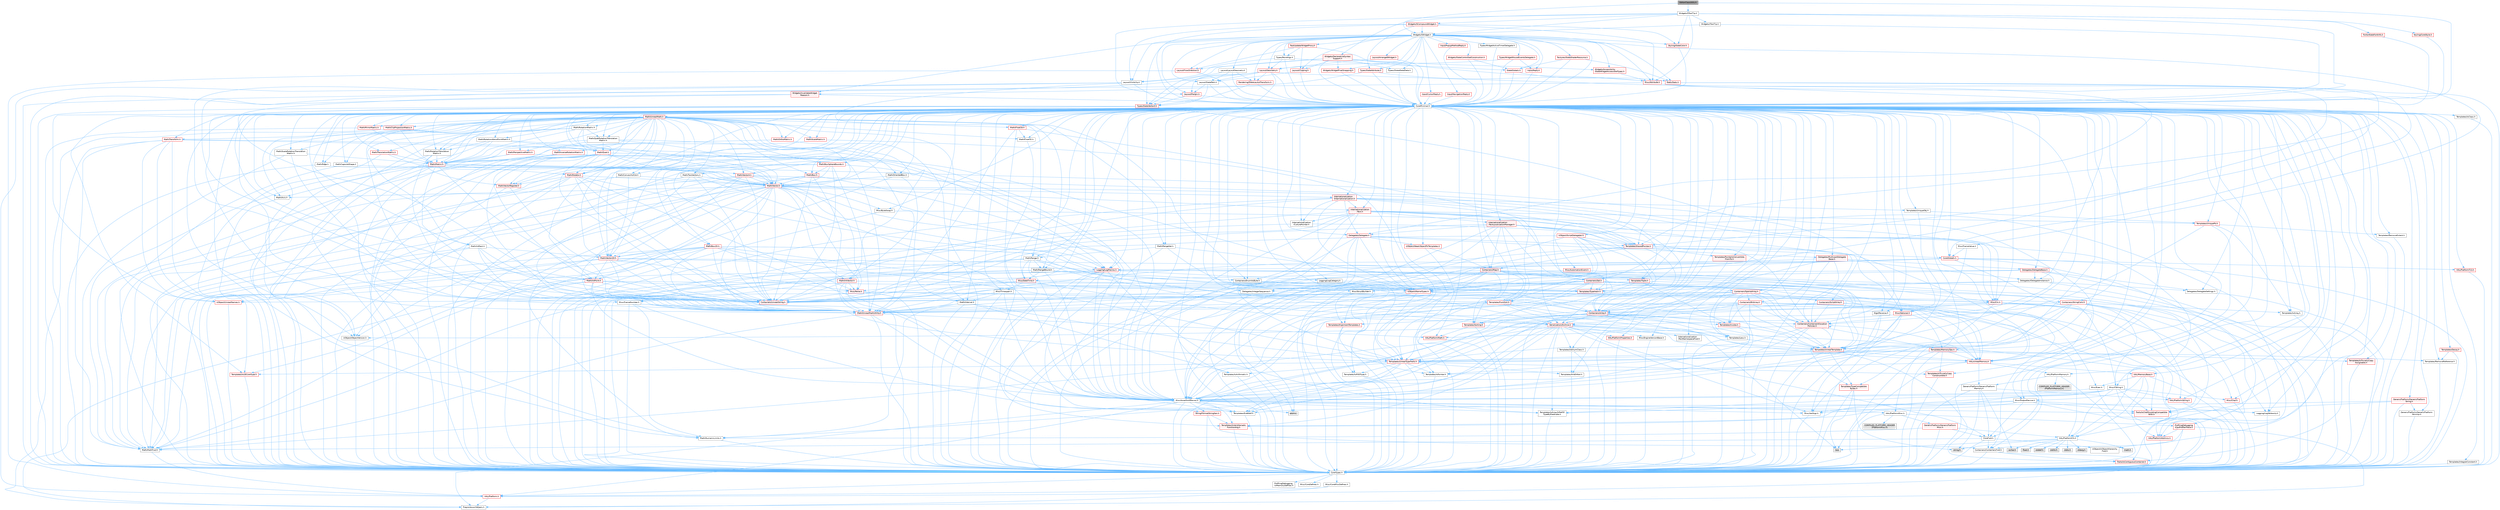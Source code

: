 digraph "EditorClassUtils.h"
{
 // INTERACTIVE_SVG=YES
 // LATEX_PDF_SIZE
  bgcolor="transparent";
  edge [fontname=Helvetica,fontsize=10,labelfontname=Helvetica,labelfontsize=10];
  node [fontname=Helvetica,fontsize=10,shape=box,height=0.2,width=0.4];
  Node1 [id="Node000001",label="EditorClassUtils.h",height=0.2,width=0.4,color="gray40", fillcolor="grey60", style="filled", fontcolor="black",tooltip=" "];
  Node1 -> Node2 [id="edge1_Node000001_Node000002",color="steelblue1",style="solid",tooltip=" "];
  Node2 [id="Node000002",label="CoreMinimal.h",height=0.2,width=0.4,color="grey40", fillcolor="white", style="filled",URL="$d7/d67/CoreMinimal_8h.html",tooltip=" "];
  Node2 -> Node3 [id="edge2_Node000002_Node000003",color="steelblue1",style="solid",tooltip=" "];
  Node3 [id="Node000003",label="CoreTypes.h",height=0.2,width=0.4,color="grey40", fillcolor="white", style="filled",URL="$dc/dec/CoreTypes_8h.html",tooltip=" "];
  Node3 -> Node4 [id="edge3_Node000003_Node000004",color="steelblue1",style="solid",tooltip=" "];
  Node4 [id="Node000004",label="HAL/Platform.h",height=0.2,width=0.4,color="red", fillcolor="#FFF0F0", style="filled",URL="$d9/dd0/Platform_8h.html",tooltip=" "];
  Node4 -> Node8 [id="edge4_Node000004_Node000008",color="steelblue1",style="solid",tooltip=" "];
  Node8 [id="Node000008",label="PreprocessorHelpers.h",height=0.2,width=0.4,color="grey40", fillcolor="white", style="filled",URL="$db/ddb/PreprocessorHelpers_8h.html",tooltip=" "];
  Node3 -> Node14 [id="edge5_Node000003_Node000014",color="steelblue1",style="solid",tooltip=" "];
  Node14 [id="Node000014",label="ProfilingDebugging\l/UMemoryDefines.h",height=0.2,width=0.4,color="grey40", fillcolor="white", style="filled",URL="$d2/da2/UMemoryDefines_8h.html",tooltip=" "];
  Node3 -> Node15 [id="edge6_Node000003_Node000015",color="steelblue1",style="solid",tooltip=" "];
  Node15 [id="Node000015",label="Misc/CoreMiscDefines.h",height=0.2,width=0.4,color="grey40", fillcolor="white", style="filled",URL="$da/d38/CoreMiscDefines_8h.html",tooltip=" "];
  Node15 -> Node4 [id="edge7_Node000015_Node000004",color="steelblue1",style="solid",tooltip=" "];
  Node15 -> Node8 [id="edge8_Node000015_Node000008",color="steelblue1",style="solid",tooltip=" "];
  Node3 -> Node16 [id="edge9_Node000003_Node000016",color="steelblue1",style="solid",tooltip=" "];
  Node16 [id="Node000016",label="Misc/CoreDefines.h",height=0.2,width=0.4,color="grey40", fillcolor="white", style="filled",URL="$d3/dd2/CoreDefines_8h.html",tooltip=" "];
  Node2 -> Node17 [id="edge10_Node000002_Node000017",color="steelblue1",style="solid",tooltip=" "];
  Node17 [id="Node000017",label="CoreFwd.h",height=0.2,width=0.4,color="grey40", fillcolor="white", style="filled",URL="$d1/d1e/CoreFwd_8h.html",tooltip=" "];
  Node17 -> Node3 [id="edge11_Node000017_Node000003",color="steelblue1",style="solid",tooltip=" "];
  Node17 -> Node18 [id="edge12_Node000017_Node000018",color="steelblue1",style="solid",tooltip=" "];
  Node18 [id="Node000018",label="Containers/ContainersFwd.h",height=0.2,width=0.4,color="grey40", fillcolor="white", style="filled",URL="$d4/d0a/ContainersFwd_8h.html",tooltip=" "];
  Node18 -> Node4 [id="edge13_Node000018_Node000004",color="steelblue1",style="solid",tooltip=" "];
  Node18 -> Node3 [id="edge14_Node000018_Node000003",color="steelblue1",style="solid",tooltip=" "];
  Node18 -> Node19 [id="edge15_Node000018_Node000019",color="steelblue1",style="solid",tooltip=" "];
  Node19 [id="Node000019",label="Traits/IsContiguousContainer.h",height=0.2,width=0.4,color="red", fillcolor="#FFF0F0", style="filled",URL="$d5/d3c/IsContiguousContainer_8h.html",tooltip=" "];
  Node19 -> Node3 [id="edge16_Node000019_Node000003",color="steelblue1",style="solid",tooltip=" "];
  Node17 -> Node22 [id="edge17_Node000017_Node000022",color="steelblue1",style="solid",tooltip=" "];
  Node22 [id="Node000022",label="Math/MathFwd.h",height=0.2,width=0.4,color="grey40", fillcolor="white", style="filled",URL="$d2/d10/MathFwd_8h.html",tooltip=" "];
  Node22 -> Node4 [id="edge18_Node000022_Node000004",color="steelblue1",style="solid",tooltip=" "];
  Node17 -> Node23 [id="edge19_Node000017_Node000023",color="steelblue1",style="solid",tooltip=" "];
  Node23 [id="Node000023",label="UObject/UObjectHierarchy\lFwd.h",height=0.2,width=0.4,color="grey40", fillcolor="white", style="filled",URL="$d3/d13/UObjectHierarchyFwd_8h.html",tooltip=" "];
  Node2 -> Node23 [id="edge20_Node000002_Node000023",color="steelblue1",style="solid",tooltip=" "];
  Node2 -> Node18 [id="edge21_Node000002_Node000018",color="steelblue1",style="solid",tooltip=" "];
  Node2 -> Node24 [id="edge22_Node000002_Node000024",color="steelblue1",style="solid",tooltip=" "];
  Node24 [id="Node000024",label="Misc/VarArgs.h",height=0.2,width=0.4,color="grey40", fillcolor="white", style="filled",URL="$d5/d6f/VarArgs_8h.html",tooltip=" "];
  Node24 -> Node3 [id="edge23_Node000024_Node000003",color="steelblue1",style="solid",tooltip=" "];
  Node2 -> Node25 [id="edge24_Node000002_Node000025",color="steelblue1",style="solid",tooltip=" "];
  Node25 [id="Node000025",label="Logging/LogVerbosity.h",height=0.2,width=0.4,color="grey40", fillcolor="white", style="filled",URL="$d2/d8f/LogVerbosity_8h.html",tooltip=" "];
  Node25 -> Node3 [id="edge25_Node000025_Node000003",color="steelblue1",style="solid",tooltip=" "];
  Node2 -> Node26 [id="edge26_Node000002_Node000026",color="steelblue1",style="solid",tooltip=" "];
  Node26 [id="Node000026",label="Misc/OutputDevice.h",height=0.2,width=0.4,color="grey40", fillcolor="white", style="filled",URL="$d7/d32/OutputDevice_8h.html",tooltip=" "];
  Node26 -> Node17 [id="edge27_Node000026_Node000017",color="steelblue1",style="solid",tooltip=" "];
  Node26 -> Node3 [id="edge28_Node000026_Node000003",color="steelblue1",style="solid",tooltip=" "];
  Node26 -> Node25 [id="edge29_Node000026_Node000025",color="steelblue1",style="solid",tooltip=" "];
  Node26 -> Node24 [id="edge30_Node000026_Node000024",color="steelblue1",style="solid",tooltip=" "];
  Node26 -> Node27 [id="edge31_Node000026_Node000027",color="steelblue1",style="solid",tooltip=" "];
  Node27 [id="Node000027",label="Templates/IsArrayOrRefOf\lTypeByPredicate.h",height=0.2,width=0.4,color="grey40", fillcolor="white", style="filled",URL="$d6/da1/IsArrayOrRefOfTypeByPredicate_8h.html",tooltip=" "];
  Node27 -> Node3 [id="edge32_Node000027_Node000003",color="steelblue1",style="solid",tooltip=" "];
  Node26 -> Node28 [id="edge33_Node000026_Node000028",color="steelblue1",style="solid",tooltip=" "];
  Node28 [id="Node000028",label="Templates/IsValidVariadic\lFunctionArg.h",height=0.2,width=0.4,color="red", fillcolor="#FFF0F0", style="filled",URL="$d0/dc8/IsValidVariadicFunctionArg_8h.html",tooltip=" "];
  Node28 -> Node3 [id="edge34_Node000028_Node000003",color="steelblue1",style="solid",tooltip=" "];
  Node26 -> Node30 [id="edge35_Node000026_Node000030",color="steelblue1",style="solid",tooltip=" "];
  Node30 [id="Node000030",label="Traits/IsCharEncodingCompatible\lWith.h",height=0.2,width=0.4,color="red", fillcolor="#FFF0F0", style="filled",URL="$df/dd1/IsCharEncodingCompatibleWith_8h.html",tooltip=" "];
  Node2 -> Node32 [id="edge36_Node000002_Node000032",color="steelblue1",style="solid",tooltip=" "];
  Node32 [id="Node000032",label="HAL/PlatformCrt.h",height=0.2,width=0.4,color="grey40", fillcolor="white", style="filled",URL="$d8/d75/PlatformCrt_8h.html",tooltip=" "];
  Node32 -> Node33 [id="edge37_Node000032_Node000033",color="steelblue1",style="solid",tooltip=" "];
  Node33 [id="Node000033",label="new",height=0.2,width=0.4,color="grey60", fillcolor="#E0E0E0", style="filled",tooltip=" "];
  Node32 -> Node34 [id="edge38_Node000032_Node000034",color="steelblue1",style="solid",tooltip=" "];
  Node34 [id="Node000034",label="wchar.h",height=0.2,width=0.4,color="grey60", fillcolor="#E0E0E0", style="filled",tooltip=" "];
  Node32 -> Node35 [id="edge39_Node000032_Node000035",color="steelblue1",style="solid",tooltip=" "];
  Node35 [id="Node000035",label="stddef.h",height=0.2,width=0.4,color="grey60", fillcolor="#E0E0E0", style="filled",tooltip=" "];
  Node32 -> Node36 [id="edge40_Node000032_Node000036",color="steelblue1",style="solid",tooltip=" "];
  Node36 [id="Node000036",label="stdlib.h",height=0.2,width=0.4,color="grey60", fillcolor="#E0E0E0", style="filled",tooltip=" "];
  Node32 -> Node37 [id="edge41_Node000032_Node000037",color="steelblue1",style="solid",tooltip=" "];
  Node37 [id="Node000037",label="stdio.h",height=0.2,width=0.4,color="grey60", fillcolor="#E0E0E0", style="filled",tooltip=" "];
  Node32 -> Node38 [id="edge42_Node000032_Node000038",color="steelblue1",style="solid",tooltip=" "];
  Node38 [id="Node000038",label="stdarg.h",height=0.2,width=0.4,color="grey60", fillcolor="#E0E0E0", style="filled",tooltip=" "];
  Node32 -> Node39 [id="edge43_Node000032_Node000039",color="steelblue1",style="solid",tooltip=" "];
  Node39 [id="Node000039",label="math.h",height=0.2,width=0.4,color="grey60", fillcolor="#E0E0E0", style="filled",tooltip=" "];
  Node32 -> Node40 [id="edge44_Node000032_Node000040",color="steelblue1",style="solid",tooltip=" "];
  Node40 [id="Node000040",label="float.h",height=0.2,width=0.4,color="grey60", fillcolor="#E0E0E0", style="filled",tooltip=" "];
  Node32 -> Node41 [id="edge45_Node000032_Node000041",color="steelblue1",style="solid",tooltip=" "];
  Node41 [id="Node000041",label="string.h",height=0.2,width=0.4,color="grey60", fillcolor="#E0E0E0", style="filled",tooltip=" "];
  Node2 -> Node42 [id="edge46_Node000002_Node000042",color="steelblue1",style="solid",tooltip=" "];
  Node42 [id="Node000042",label="HAL/PlatformMisc.h",height=0.2,width=0.4,color="grey40", fillcolor="white", style="filled",URL="$d0/df5/PlatformMisc_8h.html",tooltip=" "];
  Node42 -> Node3 [id="edge47_Node000042_Node000003",color="steelblue1",style="solid",tooltip=" "];
  Node42 -> Node43 [id="edge48_Node000042_Node000043",color="steelblue1",style="solid",tooltip=" "];
  Node43 [id="Node000043",label="GenericPlatform/GenericPlatform\lMisc.h",height=0.2,width=0.4,color="red", fillcolor="#FFF0F0", style="filled",URL="$db/d9a/GenericPlatformMisc_8h.html",tooltip=" "];
  Node43 -> Node17 [id="edge49_Node000043_Node000017",color="steelblue1",style="solid",tooltip=" "];
  Node43 -> Node3 [id="edge50_Node000043_Node000003",color="steelblue1",style="solid",tooltip=" "];
  Node43 -> Node32 [id="edge51_Node000043_Node000032",color="steelblue1",style="solid",tooltip=" "];
  Node43 -> Node47 [id="edge52_Node000043_Node000047",color="steelblue1",style="solid",tooltip=" "];
  Node47 [id="Node000047",label="Math/NumericLimits.h",height=0.2,width=0.4,color="grey40", fillcolor="white", style="filled",URL="$df/d1b/NumericLimits_8h.html",tooltip=" "];
  Node47 -> Node3 [id="edge53_Node000047_Node000003",color="steelblue1",style="solid",tooltip=" "];
  Node42 -> Node52 [id="edge54_Node000042_Node000052",color="steelblue1",style="solid",tooltip=" "];
  Node52 [id="Node000052",label="COMPILED_PLATFORM_HEADER\l(PlatformMisc.h)",height=0.2,width=0.4,color="grey60", fillcolor="#E0E0E0", style="filled",tooltip=" "];
  Node42 -> Node53 [id="edge55_Node000042_Node000053",color="steelblue1",style="solid",tooltip=" "];
  Node53 [id="Node000053",label="ProfilingDebugging\l/CpuProfilerTrace.h",height=0.2,width=0.4,color="red", fillcolor="#FFF0F0", style="filled",URL="$da/dcb/CpuProfilerTrace_8h.html",tooltip=" "];
  Node53 -> Node3 [id="edge56_Node000053_Node000003",color="steelblue1",style="solid",tooltip=" "];
  Node53 -> Node18 [id="edge57_Node000053_Node000018",color="steelblue1",style="solid",tooltip=" "];
  Node53 -> Node54 [id="edge58_Node000053_Node000054",color="steelblue1",style="solid",tooltip=" "];
  Node54 [id="Node000054",label="HAL/PlatformAtomics.h",height=0.2,width=0.4,color="red", fillcolor="#FFF0F0", style="filled",URL="$d3/d36/PlatformAtomics_8h.html",tooltip=" "];
  Node54 -> Node3 [id="edge59_Node000054_Node000003",color="steelblue1",style="solid",tooltip=" "];
  Node53 -> Node8 [id="edge60_Node000053_Node000008",color="steelblue1",style="solid",tooltip=" "];
  Node2 -> Node61 [id="edge61_Node000002_Node000061",color="steelblue1",style="solid",tooltip=" "];
  Node61 [id="Node000061",label="Misc/AssertionMacros.h",height=0.2,width=0.4,color="grey40", fillcolor="white", style="filled",URL="$d0/dfa/AssertionMacros_8h.html",tooltip=" "];
  Node61 -> Node3 [id="edge62_Node000061_Node000003",color="steelblue1",style="solid",tooltip=" "];
  Node61 -> Node4 [id="edge63_Node000061_Node000004",color="steelblue1",style="solid",tooltip=" "];
  Node61 -> Node42 [id="edge64_Node000061_Node000042",color="steelblue1",style="solid",tooltip=" "];
  Node61 -> Node8 [id="edge65_Node000061_Node000008",color="steelblue1",style="solid",tooltip=" "];
  Node61 -> Node62 [id="edge66_Node000061_Node000062",color="steelblue1",style="solid",tooltip=" "];
  Node62 [id="Node000062",label="Templates/EnableIf.h",height=0.2,width=0.4,color="grey40", fillcolor="white", style="filled",URL="$d7/d60/EnableIf_8h.html",tooltip=" "];
  Node62 -> Node3 [id="edge67_Node000062_Node000003",color="steelblue1",style="solid",tooltip=" "];
  Node61 -> Node27 [id="edge68_Node000061_Node000027",color="steelblue1",style="solid",tooltip=" "];
  Node61 -> Node28 [id="edge69_Node000061_Node000028",color="steelblue1",style="solid",tooltip=" "];
  Node61 -> Node30 [id="edge70_Node000061_Node000030",color="steelblue1",style="solid",tooltip=" "];
  Node61 -> Node24 [id="edge71_Node000061_Node000024",color="steelblue1",style="solid",tooltip=" "];
  Node61 -> Node63 [id="edge72_Node000061_Node000063",color="steelblue1",style="solid",tooltip=" "];
  Node63 [id="Node000063",label="String/FormatStringSan.h",height=0.2,width=0.4,color="red", fillcolor="#FFF0F0", style="filled",URL="$d3/d8b/FormatStringSan_8h.html",tooltip=" "];
  Node63 -> Node3 [id="edge73_Node000063_Node000003",color="steelblue1",style="solid",tooltip=" "];
  Node63 -> Node28 [id="edge74_Node000063_Node000028",color="steelblue1",style="solid",tooltip=" "];
  Node63 -> Node18 [id="edge75_Node000063_Node000018",color="steelblue1",style="solid",tooltip=" "];
  Node61 -> Node69 [id="edge76_Node000061_Node000069",color="steelblue1",style="solid",tooltip=" "];
  Node69 [id="Node000069",label="atomic",height=0.2,width=0.4,color="grey60", fillcolor="#E0E0E0", style="filled",tooltip=" "];
  Node2 -> Node70 [id="edge77_Node000002_Node000070",color="steelblue1",style="solid",tooltip=" "];
  Node70 [id="Node000070",label="Templates/IsPointer.h",height=0.2,width=0.4,color="grey40", fillcolor="white", style="filled",URL="$d7/d05/IsPointer_8h.html",tooltip=" "];
  Node70 -> Node3 [id="edge78_Node000070_Node000003",color="steelblue1",style="solid",tooltip=" "];
  Node2 -> Node71 [id="edge79_Node000002_Node000071",color="steelblue1",style="solid",tooltip=" "];
  Node71 [id="Node000071",label="HAL/PlatformMemory.h",height=0.2,width=0.4,color="grey40", fillcolor="white", style="filled",URL="$de/d68/PlatformMemory_8h.html",tooltip=" "];
  Node71 -> Node3 [id="edge80_Node000071_Node000003",color="steelblue1",style="solid",tooltip=" "];
  Node71 -> Node72 [id="edge81_Node000071_Node000072",color="steelblue1",style="solid",tooltip=" "];
  Node72 [id="Node000072",label="GenericPlatform/GenericPlatform\lMemory.h",height=0.2,width=0.4,color="grey40", fillcolor="white", style="filled",URL="$dd/d22/GenericPlatformMemory_8h.html",tooltip=" "];
  Node72 -> Node17 [id="edge82_Node000072_Node000017",color="steelblue1",style="solid",tooltip=" "];
  Node72 -> Node3 [id="edge83_Node000072_Node000003",color="steelblue1",style="solid",tooltip=" "];
  Node72 -> Node73 [id="edge84_Node000072_Node000073",color="steelblue1",style="solid",tooltip=" "];
  Node73 [id="Node000073",label="HAL/PlatformString.h",height=0.2,width=0.4,color="red", fillcolor="#FFF0F0", style="filled",URL="$db/db5/PlatformString_8h.html",tooltip=" "];
  Node73 -> Node3 [id="edge85_Node000073_Node000003",color="steelblue1",style="solid",tooltip=" "];
  Node72 -> Node41 [id="edge86_Node000072_Node000041",color="steelblue1",style="solid",tooltip=" "];
  Node72 -> Node34 [id="edge87_Node000072_Node000034",color="steelblue1",style="solid",tooltip=" "];
  Node71 -> Node75 [id="edge88_Node000071_Node000075",color="steelblue1",style="solid",tooltip=" "];
  Node75 [id="Node000075",label="COMPILED_PLATFORM_HEADER\l(PlatformMemory.h)",height=0.2,width=0.4,color="grey60", fillcolor="#E0E0E0", style="filled",tooltip=" "];
  Node2 -> Node54 [id="edge89_Node000002_Node000054",color="steelblue1",style="solid",tooltip=" "];
  Node2 -> Node76 [id="edge90_Node000002_Node000076",color="steelblue1",style="solid",tooltip=" "];
  Node76 [id="Node000076",label="Misc/Exec.h",height=0.2,width=0.4,color="grey40", fillcolor="white", style="filled",URL="$de/ddb/Exec_8h.html",tooltip=" "];
  Node76 -> Node3 [id="edge91_Node000076_Node000003",color="steelblue1",style="solid",tooltip=" "];
  Node76 -> Node61 [id="edge92_Node000076_Node000061",color="steelblue1",style="solid",tooltip=" "];
  Node2 -> Node77 [id="edge93_Node000002_Node000077",color="steelblue1",style="solid",tooltip=" "];
  Node77 [id="Node000077",label="HAL/MemoryBase.h",height=0.2,width=0.4,color="red", fillcolor="#FFF0F0", style="filled",URL="$d6/d9f/MemoryBase_8h.html",tooltip=" "];
  Node77 -> Node3 [id="edge94_Node000077_Node000003",color="steelblue1",style="solid",tooltip=" "];
  Node77 -> Node54 [id="edge95_Node000077_Node000054",color="steelblue1",style="solid",tooltip=" "];
  Node77 -> Node32 [id="edge96_Node000077_Node000032",color="steelblue1",style="solid",tooltip=" "];
  Node77 -> Node76 [id="edge97_Node000077_Node000076",color="steelblue1",style="solid",tooltip=" "];
  Node77 -> Node26 [id="edge98_Node000077_Node000026",color="steelblue1",style="solid",tooltip=" "];
  Node2 -> Node87 [id="edge99_Node000002_Node000087",color="steelblue1",style="solid",tooltip=" "];
  Node87 [id="Node000087",label="HAL/UnrealMemory.h",height=0.2,width=0.4,color="red", fillcolor="#FFF0F0", style="filled",URL="$d9/d96/UnrealMemory_8h.html",tooltip=" "];
  Node87 -> Node3 [id="edge100_Node000087_Node000003",color="steelblue1",style="solid",tooltip=" "];
  Node87 -> Node72 [id="edge101_Node000087_Node000072",color="steelblue1",style="solid",tooltip=" "];
  Node87 -> Node77 [id="edge102_Node000087_Node000077",color="steelblue1",style="solid",tooltip=" "];
  Node87 -> Node71 [id="edge103_Node000087_Node000071",color="steelblue1",style="solid",tooltip=" "];
  Node87 -> Node70 [id="edge104_Node000087_Node000070",color="steelblue1",style="solid",tooltip=" "];
  Node2 -> Node89 [id="edge105_Node000002_Node000089",color="steelblue1",style="solid",tooltip=" "];
  Node89 [id="Node000089",label="Templates/IsArithmetic.h",height=0.2,width=0.4,color="grey40", fillcolor="white", style="filled",URL="$d2/d5d/IsArithmetic_8h.html",tooltip=" "];
  Node89 -> Node3 [id="edge106_Node000089_Node000003",color="steelblue1",style="solid",tooltip=" "];
  Node2 -> Node83 [id="edge107_Node000002_Node000083",color="steelblue1",style="solid",tooltip=" "];
  Node83 [id="Node000083",label="Templates/AndOrNot.h",height=0.2,width=0.4,color="grey40", fillcolor="white", style="filled",URL="$db/d0a/AndOrNot_8h.html",tooltip=" "];
  Node83 -> Node3 [id="edge108_Node000083_Node000003",color="steelblue1",style="solid",tooltip=" "];
  Node2 -> Node90 [id="edge109_Node000002_Node000090",color="steelblue1",style="solid",tooltip=" "];
  Node90 [id="Node000090",label="Templates/IsPODType.h",height=0.2,width=0.4,color="grey40", fillcolor="white", style="filled",URL="$d7/db1/IsPODType_8h.html",tooltip=" "];
  Node90 -> Node3 [id="edge110_Node000090_Node000003",color="steelblue1",style="solid",tooltip=" "];
  Node2 -> Node91 [id="edge111_Node000002_Node000091",color="steelblue1",style="solid",tooltip=" "];
  Node91 [id="Node000091",label="Templates/IsUECoreType.h",height=0.2,width=0.4,color="red", fillcolor="#FFF0F0", style="filled",URL="$d1/db8/IsUECoreType_8h.html",tooltip=" "];
  Node91 -> Node3 [id="edge112_Node000091_Node000003",color="steelblue1",style="solid",tooltip=" "];
  Node2 -> Node84 [id="edge113_Node000002_Node000084",color="steelblue1",style="solid",tooltip=" "];
  Node84 [id="Node000084",label="Templates/IsTriviallyCopy\lConstructible.h",height=0.2,width=0.4,color="red", fillcolor="#FFF0F0", style="filled",URL="$d3/d78/IsTriviallyCopyConstructible_8h.html",tooltip=" "];
  Node84 -> Node3 [id="edge114_Node000084_Node000003",color="steelblue1",style="solid",tooltip=" "];
  Node2 -> Node92 [id="edge115_Node000002_Node000092",color="steelblue1",style="solid",tooltip=" "];
  Node92 [id="Node000092",label="Templates/UnrealTypeTraits.h",height=0.2,width=0.4,color="red", fillcolor="#FFF0F0", style="filled",URL="$d2/d2d/UnrealTypeTraits_8h.html",tooltip=" "];
  Node92 -> Node3 [id="edge116_Node000092_Node000003",color="steelblue1",style="solid",tooltip=" "];
  Node92 -> Node70 [id="edge117_Node000092_Node000070",color="steelblue1",style="solid",tooltip=" "];
  Node92 -> Node61 [id="edge118_Node000092_Node000061",color="steelblue1",style="solid",tooltip=" "];
  Node92 -> Node83 [id="edge119_Node000092_Node000083",color="steelblue1",style="solid",tooltip=" "];
  Node92 -> Node62 [id="edge120_Node000092_Node000062",color="steelblue1",style="solid",tooltip=" "];
  Node92 -> Node89 [id="edge121_Node000092_Node000089",color="steelblue1",style="solid",tooltip=" "];
  Node92 -> Node90 [id="edge122_Node000092_Node000090",color="steelblue1",style="solid",tooltip=" "];
  Node92 -> Node91 [id="edge123_Node000092_Node000091",color="steelblue1",style="solid",tooltip=" "];
  Node92 -> Node84 [id="edge124_Node000092_Node000084",color="steelblue1",style="solid",tooltip=" "];
  Node2 -> Node62 [id="edge125_Node000002_Node000062",color="steelblue1",style="solid",tooltip=" "];
  Node2 -> Node94 [id="edge126_Node000002_Node000094",color="steelblue1",style="solid",tooltip=" "];
  Node94 [id="Node000094",label="Templates/RemoveReference.h",height=0.2,width=0.4,color="grey40", fillcolor="white", style="filled",URL="$da/dbe/RemoveReference_8h.html",tooltip=" "];
  Node94 -> Node3 [id="edge127_Node000094_Node000003",color="steelblue1",style="solid",tooltip=" "];
  Node2 -> Node95 [id="edge128_Node000002_Node000095",color="steelblue1",style="solid",tooltip=" "];
  Node95 [id="Node000095",label="Templates/IntegralConstant.h",height=0.2,width=0.4,color="grey40", fillcolor="white", style="filled",URL="$db/d1b/IntegralConstant_8h.html",tooltip=" "];
  Node95 -> Node3 [id="edge129_Node000095_Node000003",color="steelblue1",style="solid",tooltip=" "];
  Node2 -> Node96 [id="edge130_Node000002_Node000096",color="steelblue1",style="solid",tooltip=" "];
  Node96 [id="Node000096",label="Templates/IsClass.h",height=0.2,width=0.4,color="grey40", fillcolor="white", style="filled",URL="$db/dcb/IsClass_8h.html",tooltip=" "];
  Node96 -> Node3 [id="edge131_Node000096_Node000003",color="steelblue1",style="solid",tooltip=" "];
  Node2 -> Node97 [id="edge132_Node000002_Node000097",color="steelblue1",style="solid",tooltip=" "];
  Node97 [id="Node000097",label="Templates/TypeCompatible\lBytes.h",height=0.2,width=0.4,color="red", fillcolor="#FFF0F0", style="filled",URL="$df/d0a/TypeCompatibleBytes_8h.html",tooltip=" "];
  Node97 -> Node3 [id="edge133_Node000097_Node000003",color="steelblue1",style="solid",tooltip=" "];
  Node97 -> Node41 [id="edge134_Node000097_Node000041",color="steelblue1",style="solid",tooltip=" "];
  Node97 -> Node33 [id="edge135_Node000097_Node000033",color="steelblue1",style="solid",tooltip=" "];
  Node2 -> Node19 [id="edge136_Node000002_Node000019",color="steelblue1",style="solid",tooltip=" "];
  Node2 -> Node98 [id="edge137_Node000002_Node000098",color="steelblue1",style="solid",tooltip=" "];
  Node98 [id="Node000098",label="Templates/UnrealTemplate.h",height=0.2,width=0.4,color="red", fillcolor="#FFF0F0", style="filled",URL="$d4/d24/UnrealTemplate_8h.html",tooltip=" "];
  Node98 -> Node3 [id="edge138_Node000098_Node000003",color="steelblue1",style="solid",tooltip=" "];
  Node98 -> Node70 [id="edge139_Node000098_Node000070",color="steelblue1",style="solid",tooltip=" "];
  Node98 -> Node87 [id="edge140_Node000098_Node000087",color="steelblue1",style="solid",tooltip=" "];
  Node98 -> Node92 [id="edge141_Node000098_Node000092",color="steelblue1",style="solid",tooltip=" "];
  Node98 -> Node94 [id="edge142_Node000098_Node000094",color="steelblue1",style="solid",tooltip=" "];
  Node98 -> Node97 [id="edge143_Node000098_Node000097",color="steelblue1",style="solid",tooltip=" "];
  Node98 -> Node19 [id="edge144_Node000098_Node000019",color="steelblue1",style="solid",tooltip=" "];
  Node2 -> Node47 [id="edge145_Node000002_Node000047",color="steelblue1",style="solid",tooltip=" "];
  Node2 -> Node102 [id="edge146_Node000002_Node000102",color="steelblue1",style="solid",tooltip=" "];
  Node102 [id="Node000102",label="HAL/PlatformMath.h",height=0.2,width=0.4,color="red", fillcolor="#FFF0F0", style="filled",URL="$dc/d53/PlatformMath_8h.html",tooltip=" "];
  Node102 -> Node3 [id="edge147_Node000102_Node000003",color="steelblue1",style="solid",tooltip=" "];
  Node2 -> Node85 [id="edge148_Node000002_Node000085",color="steelblue1",style="solid",tooltip=" "];
  Node85 [id="Node000085",label="Templates/IsTriviallyCopy\lAssignable.h",height=0.2,width=0.4,color="red", fillcolor="#FFF0F0", style="filled",URL="$d2/df2/IsTriviallyCopyAssignable_8h.html",tooltip=" "];
  Node85 -> Node3 [id="edge149_Node000085_Node000003",color="steelblue1",style="solid",tooltip=" "];
  Node2 -> Node110 [id="edge150_Node000002_Node000110",color="steelblue1",style="solid",tooltip=" "];
  Node110 [id="Node000110",label="Templates/MemoryOps.h",height=0.2,width=0.4,color="red", fillcolor="#FFF0F0", style="filled",URL="$db/dea/MemoryOps_8h.html",tooltip=" "];
  Node110 -> Node3 [id="edge151_Node000110_Node000003",color="steelblue1",style="solid",tooltip=" "];
  Node110 -> Node87 [id="edge152_Node000110_Node000087",color="steelblue1",style="solid",tooltip=" "];
  Node110 -> Node85 [id="edge153_Node000110_Node000085",color="steelblue1",style="solid",tooltip=" "];
  Node110 -> Node84 [id="edge154_Node000110_Node000084",color="steelblue1",style="solid",tooltip=" "];
  Node110 -> Node92 [id="edge155_Node000110_Node000092",color="steelblue1",style="solid",tooltip=" "];
  Node110 -> Node33 [id="edge156_Node000110_Node000033",color="steelblue1",style="solid",tooltip=" "];
  Node2 -> Node111 [id="edge157_Node000002_Node000111",color="steelblue1",style="solid",tooltip=" "];
  Node111 [id="Node000111",label="Containers/ContainerAllocation\lPolicies.h",height=0.2,width=0.4,color="red", fillcolor="#FFF0F0", style="filled",URL="$d7/dff/ContainerAllocationPolicies_8h.html",tooltip=" "];
  Node111 -> Node3 [id="edge158_Node000111_Node000003",color="steelblue1",style="solid",tooltip=" "];
  Node111 -> Node111 [id="edge159_Node000111_Node000111",color="steelblue1",style="solid",tooltip=" "];
  Node111 -> Node102 [id="edge160_Node000111_Node000102",color="steelblue1",style="solid",tooltip=" "];
  Node111 -> Node87 [id="edge161_Node000111_Node000087",color="steelblue1",style="solid",tooltip=" "];
  Node111 -> Node47 [id="edge162_Node000111_Node000047",color="steelblue1",style="solid",tooltip=" "];
  Node111 -> Node61 [id="edge163_Node000111_Node000061",color="steelblue1",style="solid",tooltip=" "];
  Node111 -> Node110 [id="edge164_Node000111_Node000110",color="steelblue1",style="solid",tooltip=" "];
  Node111 -> Node97 [id="edge165_Node000111_Node000097",color="steelblue1",style="solid",tooltip=" "];
  Node2 -> Node114 [id="edge166_Node000002_Node000114",color="steelblue1",style="solid",tooltip=" "];
  Node114 [id="Node000114",label="Templates/IsEnumClass.h",height=0.2,width=0.4,color="grey40", fillcolor="white", style="filled",URL="$d7/d15/IsEnumClass_8h.html",tooltip=" "];
  Node114 -> Node3 [id="edge167_Node000114_Node000003",color="steelblue1",style="solid",tooltip=" "];
  Node114 -> Node83 [id="edge168_Node000114_Node000083",color="steelblue1",style="solid",tooltip=" "];
  Node2 -> Node115 [id="edge169_Node000002_Node000115",color="steelblue1",style="solid",tooltip=" "];
  Node115 [id="Node000115",label="HAL/PlatformProperties.h",height=0.2,width=0.4,color="red", fillcolor="#FFF0F0", style="filled",URL="$d9/db0/PlatformProperties_8h.html",tooltip=" "];
  Node115 -> Node3 [id="edge170_Node000115_Node000003",color="steelblue1",style="solid",tooltip=" "];
  Node2 -> Node118 [id="edge171_Node000002_Node000118",color="steelblue1",style="solid",tooltip=" "];
  Node118 [id="Node000118",label="Misc/EngineVersionBase.h",height=0.2,width=0.4,color="grey40", fillcolor="white", style="filled",URL="$d5/d2b/EngineVersionBase_8h.html",tooltip=" "];
  Node118 -> Node3 [id="edge172_Node000118_Node000003",color="steelblue1",style="solid",tooltip=" "];
  Node2 -> Node119 [id="edge173_Node000002_Node000119",color="steelblue1",style="solid",tooltip=" "];
  Node119 [id="Node000119",label="Internationalization\l/TextNamespaceFwd.h",height=0.2,width=0.4,color="grey40", fillcolor="white", style="filled",URL="$d8/d97/TextNamespaceFwd_8h.html",tooltip=" "];
  Node119 -> Node3 [id="edge174_Node000119_Node000003",color="steelblue1",style="solid",tooltip=" "];
  Node2 -> Node120 [id="edge175_Node000002_Node000120",color="steelblue1",style="solid",tooltip=" "];
  Node120 [id="Node000120",label="Serialization/Archive.h",height=0.2,width=0.4,color="red", fillcolor="#FFF0F0", style="filled",URL="$d7/d3b/Archive_8h.html",tooltip=" "];
  Node120 -> Node17 [id="edge176_Node000120_Node000017",color="steelblue1",style="solid",tooltip=" "];
  Node120 -> Node3 [id="edge177_Node000120_Node000003",color="steelblue1",style="solid",tooltip=" "];
  Node120 -> Node115 [id="edge178_Node000120_Node000115",color="steelblue1",style="solid",tooltip=" "];
  Node120 -> Node119 [id="edge179_Node000120_Node000119",color="steelblue1",style="solid",tooltip=" "];
  Node120 -> Node22 [id="edge180_Node000120_Node000022",color="steelblue1",style="solid",tooltip=" "];
  Node120 -> Node61 [id="edge181_Node000120_Node000061",color="steelblue1",style="solid",tooltip=" "];
  Node120 -> Node118 [id="edge182_Node000120_Node000118",color="steelblue1",style="solid",tooltip=" "];
  Node120 -> Node24 [id="edge183_Node000120_Node000024",color="steelblue1",style="solid",tooltip=" "];
  Node120 -> Node62 [id="edge184_Node000120_Node000062",color="steelblue1",style="solid",tooltip=" "];
  Node120 -> Node27 [id="edge185_Node000120_Node000027",color="steelblue1",style="solid",tooltip=" "];
  Node120 -> Node114 [id="edge186_Node000120_Node000114",color="steelblue1",style="solid",tooltip=" "];
  Node120 -> Node28 [id="edge187_Node000120_Node000028",color="steelblue1",style="solid",tooltip=" "];
  Node120 -> Node98 [id="edge188_Node000120_Node000098",color="steelblue1",style="solid",tooltip=" "];
  Node120 -> Node30 [id="edge189_Node000120_Node000030",color="steelblue1",style="solid",tooltip=" "];
  Node120 -> Node123 [id="edge190_Node000120_Node000123",color="steelblue1",style="solid",tooltip=" "];
  Node123 [id="Node000123",label="UObject/ObjectVersion.h",height=0.2,width=0.4,color="grey40", fillcolor="white", style="filled",URL="$da/d63/ObjectVersion_8h.html",tooltip=" "];
  Node123 -> Node3 [id="edge191_Node000123_Node000003",color="steelblue1",style="solid",tooltip=" "];
  Node2 -> Node124 [id="edge192_Node000002_Node000124",color="steelblue1",style="solid",tooltip=" "];
  Node124 [id="Node000124",label="Templates/Less.h",height=0.2,width=0.4,color="grey40", fillcolor="white", style="filled",URL="$de/dc8/Less_8h.html",tooltip=" "];
  Node124 -> Node3 [id="edge193_Node000124_Node000003",color="steelblue1",style="solid",tooltip=" "];
  Node124 -> Node98 [id="edge194_Node000124_Node000098",color="steelblue1",style="solid",tooltip=" "];
  Node2 -> Node125 [id="edge195_Node000002_Node000125",color="steelblue1",style="solid",tooltip=" "];
  Node125 [id="Node000125",label="Templates/Sorting.h",height=0.2,width=0.4,color="red", fillcolor="#FFF0F0", style="filled",URL="$d3/d9e/Sorting_8h.html",tooltip=" "];
  Node125 -> Node3 [id="edge196_Node000125_Node000003",color="steelblue1",style="solid",tooltip=" "];
  Node125 -> Node102 [id="edge197_Node000125_Node000102",color="steelblue1",style="solid",tooltip=" "];
  Node125 -> Node124 [id="edge198_Node000125_Node000124",color="steelblue1",style="solid",tooltip=" "];
  Node2 -> Node136 [id="edge199_Node000002_Node000136",color="steelblue1",style="solid",tooltip=" "];
  Node136 [id="Node000136",label="Misc/Char.h",height=0.2,width=0.4,color="red", fillcolor="#FFF0F0", style="filled",URL="$d0/d58/Char_8h.html",tooltip=" "];
  Node136 -> Node3 [id="edge200_Node000136_Node000003",color="steelblue1",style="solid",tooltip=" "];
  Node2 -> Node139 [id="edge201_Node000002_Node000139",color="steelblue1",style="solid",tooltip=" "];
  Node139 [id="Node000139",label="GenericPlatform/GenericPlatform\lStricmp.h",height=0.2,width=0.4,color="grey40", fillcolor="white", style="filled",URL="$d2/d86/GenericPlatformStricmp_8h.html",tooltip=" "];
  Node139 -> Node3 [id="edge202_Node000139_Node000003",color="steelblue1",style="solid",tooltip=" "];
  Node2 -> Node140 [id="edge203_Node000002_Node000140",color="steelblue1",style="solid",tooltip=" "];
  Node140 [id="Node000140",label="GenericPlatform/GenericPlatform\lString.h",height=0.2,width=0.4,color="red", fillcolor="#FFF0F0", style="filled",URL="$dd/d20/GenericPlatformString_8h.html",tooltip=" "];
  Node140 -> Node3 [id="edge204_Node000140_Node000003",color="steelblue1",style="solid",tooltip=" "];
  Node140 -> Node139 [id="edge205_Node000140_Node000139",color="steelblue1",style="solid",tooltip=" "];
  Node140 -> Node62 [id="edge206_Node000140_Node000062",color="steelblue1",style="solid",tooltip=" "];
  Node140 -> Node30 [id="edge207_Node000140_Node000030",color="steelblue1",style="solid",tooltip=" "];
  Node2 -> Node73 [id="edge208_Node000002_Node000073",color="steelblue1",style="solid",tooltip=" "];
  Node2 -> Node143 [id="edge209_Node000002_Node000143",color="steelblue1",style="solid",tooltip=" "];
  Node143 [id="Node000143",label="Misc/CString.h",height=0.2,width=0.4,color="grey40", fillcolor="white", style="filled",URL="$d2/d49/CString_8h.html",tooltip=" "];
  Node143 -> Node3 [id="edge210_Node000143_Node000003",color="steelblue1",style="solid",tooltip=" "];
  Node143 -> Node32 [id="edge211_Node000143_Node000032",color="steelblue1",style="solid",tooltip=" "];
  Node143 -> Node73 [id="edge212_Node000143_Node000073",color="steelblue1",style="solid",tooltip=" "];
  Node143 -> Node61 [id="edge213_Node000143_Node000061",color="steelblue1",style="solid",tooltip=" "];
  Node143 -> Node136 [id="edge214_Node000143_Node000136",color="steelblue1",style="solid",tooltip=" "];
  Node143 -> Node24 [id="edge215_Node000143_Node000024",color="steelblue1",style="solid",tooltip=" "];
  Node143 -> Node27 [id="edge216_Node000143_Node000027",color="steelblue1",style="solid",tooltip=" "];
  Node143 -> Node28 [id="edge217_Node000143_Node000028",color="steelblue1",style="solid",tooltip=" "];
  Node143 -> Node30 [id="edge218_Node000143_Node000030",color="steelblue1",style="solid",tooltip=" "];
  Node2 -> Node144 [id="edge219_Node000002_Node000144",color="steelblue1",style="solid",tooltip=" "];
  Node144 [id="Node000144",label="Misc/Crc.h",height=0.2,width=0.4,color="red", fillcolor="#FFF0F0", style="filled",URL="$d4/dd2/Crc_8h.html",tooltip=" "];
  Node144 -> Node3 [id="edge220_Node000144_Node000003",color="steelblue1",style="solid",tooltip=" "];
  Node144 -> Node73 [id="edge221_Node000144_Node000073",color="steelblue1",style="solid",tooltip=" "];
  Node144 -> Node61 [id="edge222_Node000144_Node000061",color="steelblue1",style="solid",tooltip=" "];
  Node144 -> Node143 [id="edge223_Node000144_Node000143",color="steelblue1",style="solid",tooltip=" "];
  Node144 -> Node136 [id="edge224_Node000144_Node000136",color="steelblue1",style="solid",tooltip=" "];
  Node144 -> Node92 [id="edge225_Node000144_Node000092",color="steelblue1",style="solid",tooltip=" "];
  Node2 -> Node135 [id="edge226_Node000002_Node000135",color="steelblue1",style="solid",tooltip=" "];
  Node135 [id="Node000135",label="Math/UnrealMathUtility.h",height=0.2,width=0.4,color="red", fillcolor="#FFF0F0", style="filled",URL="$db/db8/UnrealMathUtility_8h.html",tooltip=" "];
  Node135 -> Node3 [id="edge227_Node000135_Node000003",color="steelblue1",style="solid",tooltip=" "];
  Node135 -> Node61 [id="edge228_Node000135_Node000061",color="steelblue1",style="solid",tooltip=" "];
  Node135 -> Node102 [id="edge229_Node000135_Node000102",color="steelblue1",style="solid",tooltip=" "];
  Node135 -> Node22 [id="edge230_Node000135_Node000022",color="steelblue1",style="solid",tooltip=" "];
  Node2 -> Node145 [id="edge231_Node000002_Node000145",color="steelblue1",style="solid",tooltip=" "];
  Node145 [id="Node000145",label="Containers/UnrealString.h",height=0.2,width=0.4,color="red", fillcolor="#FFF0F0", style="filled",URL="$d5/dba/UnrealString_8h.html",tooltip=" "];
  Node2 -> Node149 [id="edge232_Node000002_Node000149",color="steelblue1",style="solid",tooltip=" "];
  Node149 [id="Node000149",label="Containers/Array.h",height=0.2,width=0.4,color="red", fillcolor="#FFF0F0", style="filled",URL="$df/dd0/Array_8h.html",tooltip=" "];
  Node149 -> Node3 [id="edge233_Node000149_Node000003",color="steelblue1",style="solid",tooltip=" "];
  Node149 -> Node61 [id="edge234_Node000149_Node000061",color="steelblue1",style="solid",tooltip=" "];
  Node149 -> Node87 [id="edge235_Node000149_Node000087",color="steelblue1",style="solid",tooltip=" "];
  Node149 -> Node92 [id="edge236_Node000149_Node000092",color="steelblue1",style="solid",tooltip=" "];
  Node149 -> Node98 [id="edge237_Node000149_Node000098",color="steelblue1",style="solid",tooltip=" "];
  Node149 -> Node111 [id="edge238_Node000149_Node000111",color="steelblue1",style="solid",tooltip=" "];
  Node149 -> Node120 [id="edge239_Node000149_Node000120",color="steelblue1",style="solid",tooltip=" "];
  Node149 -> Node128 [id="edge240_Node000149_Node000128",color="steelblue1",style="solid",tooltip=" "];
  Node128 [id="Node000128",label="Templates/Invoke.h",height=0.2,width=0.4,color="red", fillcolor="#FFF0F0", style="filled",URL="$d7/deb/Invoke_8h.html",tooltip=" "];
  Node128 -> Node3 [id="edge241_Node000128_Node000003",color="steelblue1",style="solid",tooltip=" "];
  Node128 -> Node98 [id="edge242_Node000128_Node000098",color="steelblue1",style="solid",tooltip=" "];
  Node149 -> Node124 [id="edge243_Node000149_Node000124",color="steelblue1",style="solid",tooltip=" "];
  Node149 -> Node125 [id="edge244_Node000149_Node000125",color="steelblue1",style="solid",tooltip=" "];
  Node149 -> Node172 [id="edge245_Node000149_Node000172",color="steelblue1",style="solid",tooltip=" "];
  Node172 [id="Node000172",label="Templates/AlignmentTemplates.h",height=0.2,width=0.4,color="red", fillcolor="#FFF0F0", style="filled",URL="$dd/d32/AlignmentTemplates_8h.html",tooltip=" "];
  Node172 -> Node3 [id="edge246_Node000172_Node000003",color="steelblue1",style="solid",tooltip=" "];
  Node172 -> Node70 [id="edge247_Node000172_Node000070",color="steelblue1",style="solid",tooltip=" "];
  Node2 -> Node173 [id="edge248_Node000002_Node000173",color="steelblue1",style="solid",tooltip=" "];
  Node173 [id="Node000173",label="Misc/FrameNumber.h",height=0.2,width=0.4,color="grey40", fillcolor="white", style="filled",URL="$dd/dbd/FrameNumber_8h.html",tooltip=" "];
  Node173 -> Node3 [id="edge249_Node000173_Node000003",color="steelblue1",style="solid",tooltip=" "];
  Node173 -> Node47 [id="edge250_Node000173_Node000047",color="steelblue1",style="solid",tooltip=" "];
  Node173 -> Node135 [id="edge251_Node000173_Node000135",color="steelblue1",style="solid",tooltip=" "];
  Node173 -> Node62 [id="edge252_Node000173_Node000062",color="steelblue1",style="solid",tooltip=" "];
  Node173 -> Node92 [id="edge253_Node000173_Node000092",color="steelblue1",style="solid",tooltip=" "];
  Node2 -> Node174 [id="edge254_Node000002_Node000174",color="steelblue1",style="solid",tooltip=" "];
  Node174 [id="Node000174",label="Misc/Timespan.h",height=0.2,width=0.4,color="grey40", fillcolor="white", style="filled",URL="$da/dd9/Timespan_8h.html",tooltip=" "];
  Node174 -> Node3 [id="edge255_Node000174_Node000003",color="steelblue1",style="solid",tooltip=" "];
  Node174 -> Node175 [id="edge256_Node000174_Node000175",color="steelblue1",style="solid",tooltip=" "];
  Node175 [id="Node000175",label="Math/Interval.h",height=0.2,width=0.4,color="grey40", fillcolor="white", style="filled",URL="$d1/d55/Interval_8h.html",tooltip=" "];
  Node175 -> Node3 [id="edge257_Node000175_Node000003",color="steelblue1",style="solid",tooltip=" "];
  Node175 -> Node89 [id="edge258_Node000175_Node000089",color="steelblue1",style="solid",tooltip=" "];
  Node175 -> Node92 [id="edge259_Node000175_Node000092",color="steelblue1",style="solid",tooltip=" "];
  Node175 -> Node47 [id="edge260_Node000175_Node000047",color="steelblue1",style="solid",tooltip=" "];
  Node175 -> Node135 [id="edge261_Node000175_Node000135",color="steelblue1",style="solid",tooltip=" "];
  Node174 -> Node135 [id="edge262_Node000174_Node000135",color="steelblue1",style="solid",tooltip=" "];
  Node174 -> Node61 [id="edge263_Node000174_Node000061",color="steelblue1",style="solid",tooltip=" "];
  Node2 -> Node176 [id="edge264_Node000002_Node000176",color="steelblue1",style="solid",tooltip=" "];
  Node176 [id="Node000176",label="Containers/StringConv.h",height=0.2,width=0.4,color="red", fillcolor="#FFF0F0", style="filled",URL="$d3/ddf/StringConv_8h.html",tooltip=" "];
  Node176 -> Node3 [id="edge265_Node000176_Node000003",color="steelblue1",style="solid",tooltip=" "];
  Node176 -> Node61 [id="edge266_Node000176_Node000061",color="steelblue1",style="solid",tooltip=" "];
  Node176 -> Node111 [id="edge267_Node000176_Node000111",color="steelblue1",style="solid",tooltip=" "];
  Node176 -> Node149 [id="edge268_Node000176_Node000149",color="steelblue1",style="solid",tooltip=" "];
  Node176 -> Node143 [id="edge269_Node000176_Node000143",color="steelblue1",style="solid",tooltip=" "];
  Node176 -> Node177 [id="edge270_Node000176_Node000177",color="steelblue1",style="solid",tooltip=" "];
  Node177 [id="Node000177",label="Templates/IsArray.h",height=0.2,width=0.4,color="grey40", fillcolor="white", style="filled",URL="$d8/d8d/IsArray_8h.html",tooltip=" "];
  Node177 -> Node3 [id="edge271_Node000177_Node000003",color="steelblue1",style="solid",tooltip=" "];
  Node176 -> Node98 [id="edge272_Node000176_Node000098",color="steelblue1",style="solid",tooltip=" "];
  Node176 -> Node92 [id="edge273_Node000176_Node000092",color="steelblue1",style="solid",tooltip=" "];
  Node176 -> Node30 [id="edge274_Node000176_Node000030",color="steelblue1",style="solid",tooltip=" "];
  Node176 -> Node19 [id="edge275_Node000176_Node000019",color="steelblue1",style="solid",tooltip=" "];
  Node2 -> Node178 [id="edge276_Node000002_Node000178",color="steelblue1",style="solid",tooltip=" "];
  Node178 [id="Node000178",label="UObject/UnrealNames.h",height=0.2,width=0.4,color="red", fillcolor="#FFF0F0", style="filled",URL="$d8/db1/UnrealNames_8h.html",tooltip=" "];
  Node178 -> Node3 [id="edge277_Node000178_Node000003",color="steelblue1",style="solid",tooltip=" "];
  Node2 -> Node180 [id="edge278_Node000002_Node000180",color="steelblue1",style="solid",tooltip=" "];
  Node180 [id="Node000180",label="UObject/NameTypes.h",height=0.2,width=0.4,color="red", fillcolor="#FFF0F0", style="filled",URL="$d6/d35/NameTypes_8h.html",tooltip=" "];
  Node180 -> Node3 [id="edge279_Node000180_Node000003",color="steelblue1",style="solid",tooltip=" "];
  Node180 -> Node61 [id="edge280_Node000180_Node000061",color="steelblue1",style="solid",tooltip=" "];
  Node180 -> Node87 [id="edge281_Node000180_Node000087",color="steelblue1",style="solid",tooltip=" "];
  Node180 -> Node92 [id="edge282_Node000180_Node000092",color="steelblue1",style="solid",tooltip=" "];
  Node180 -> Node98 [id="edge283_Node000180_Node000098",color="steelblue1",style="solid",tooltip=" "];
  Node180 -> Node145 [id="edge284_Node000180_Node000145",color="steelblue1",style="solid",tooltip=" "];
  Node180 -> Node176 [id="edge285_Node000180_Node000176",color="steelblue1",style="solid",tooltip=" "];
  Node180 -> Node178 [id="edge286_Node000180_Node000178",color="steelblue1",style="solid",tooltip=" "];
  Node2 -> Node188 [id="edge287_Node000002_Node000188",color="steelblue1",style="solid",tooltip=" "];
  Node188 [id="Node000188",label="Misc/Parse.h",height=0.2,width=0.4,color="red", fillcolor="#FFF0F0", style="filled",URL="$dc/d71/Parse_8h.html",tooltip=" "];
  Node188 -> Node145 [id="edge288_Node000188_Node000145",color="steelblue1",style="solid",tooltip=" "];
  Node188 -> Node3 [id="edge289_Node000188_Node000003",color="steelblue1",style="solid",tooltip=" "];
  Node188 -> Node32 [id="edge290_Node000188_Node000032",color="steelblue1",style="solid",tooltip=" "];
  Node188 -> Node189 [id="edge291_Node000188_Node000189",color="steelblue1",style="solid",tooltip=" "];
  Node189 [id="Node000189",label="Templates/Function.h",height=0.2,width=0.4,color="red", fillcolor="#FFF0F0", style="filled",URL="$df/df5/Function_8h.html",tooltip=" "];
  Node189 -> Node3 [id="edge292_Node000189_Node000003",color="steelblue1",style="solid",tooltip=" "];
  Node189 -> Node61 [id="edge293_Node000189_Node000061",color="steelblue1",style="solid",tooltip=" "];
  Node189 -> Node87 [id="edge294_Node000189_Node000087",color="steelblue1",style="solid",tooltip=" "];
  Node189 -> Node92 [id="edge295_Node000189_Node000092",color="steelblue1",style="solid",tooltip=" "];
  Node189 -> Node128 [id="edge296_Node000189_Node000128",color="steelblue1",style="solid",tooltip=" "];
  Node189 -> Node98 [id="edge297_Node000189_Node000098",color="steelblue1",style="solid",tooltip=" "];
  Node189 -> Node135 [id="edge298_Node000189_Node000135",color="steelblue1",style="solid",tooltip=" "];
  Node189 -> Node33 [id="edge299_Node000189_Node000033",color="steelblue1",style="solid",tooltip=" "];
  Node2 -> Node172 [id="edge300_Node000002_Node000172",color="steelblue1",style="solid",tooltip=" "];
  Node2 -> Node191 [id="edge301_Node000002_Node000191",color="steelblue1",style="solid",tooltip=" "];
  Node191 [id="Node000191",label="Misc/StructBuilder.h",height=0.2,width=0.4,color="grey40", fillcolor="white", style="filled",URL="$d9/db3/StructBuilder_8h.html",tooltip=" "];
  Node191 -> Node3 [id="edge302_Node000191_Node000003",color="steelblue1",style="solid",tooltip=" "];
  Node191 -> Node135 [id="edge303_Node000191_Node000135",color="steelblue1",style="solid",tooltip=" "];
  Node191 -> Node172 [id="edge304_Node000191_Node000172",color="steelblue1",style="solid",tooltip=" "];
  Node2 -> Node104 [id="edge305_Node000002_Node000104",color="steelblue1",style="solid",tooltip=" "];
  Node104 [id="Node000104",label="Templates/Decay.h",height=0.2,width=0.4,color="red", fillcolor="#FFF0F0", style="filled",URL="$dd/d0f/Decay_8h.html",tooltip=" "];
  Node104 -> Node3 [id="edge306_Node000104_Node000003",color="steelblue1",style="solid",tooltip=" "];
  Node104 -> Node94 [id="edge307_Node000104_Node000094",color="steelblue1",style="solid",tooltip=" "];
  Node2 -> Node192 [id="edge308_Node000002_Node000192",color="steelblue1",style="solid",tooltip=" "];
  Node192 [id="Node000192",label="Templates/PointerIsConvertible\lFromTo.h",height=0.2,width=0.4,color="red", fillcolor="#FFF0F0", style="filled",URL="$d6/d65/PointerIsConvertibleFromTo_8h.html",tooltip=" "];
  Node192 -> Node3 [id="edge309_Node000192_Node000003",color="steelblue1",style="solid",tooltip=" "];
  Node2 -> Node128 [id="edge310_Node000002_Node000128",color="steelblue1",style="solid",tooltip=" "];
  Node2 -> Node189 [id="edge311_Node000002_Node000189",color="steelblue1",style="solid",tooltip=" "];
  Node2 -> Node161 [id="edge312_Node000002_Node000161",color="steelblue1",style="solid",tooltip=" "];
  Node161 [id="Node000161",label="Templates/TypeHash.h",height=0.2,width=0.4,color="red", fillcolor="#FFF0F0", style="filled",URL="$d1/d62/TypeHash_8h.html",tooltip=" "];
  Node161 -> Node3 [id="edge313_Node000161_Node000003",color="steelblue1",style="solid",tooltip=" "];
  Node161 -> Node144 [id="edge314_Node000161_Node000144",color="steelblue1",style="solid",tooltip=" "];
  Node2 -> Node193 [id="edge315_Node000002_Node000193",color="steelblue1",style="solid",tooltip=" "];
  Node193 [id="Node000193",label="Containers/ScriptArray.h",height=0.2,width=0.4,color="red", fillcolor="#FFF0F0", style="filled",URL="$dc/daf/ScriptArray_8h.html",tooltip=" "];
  Node193 -> Node3 [id="edge316_Node000193_Node000003",color="steelblue1",style="solid",tooltip=" "];
  Node193 -> Node61 [id="edge317_Node000193_Node000061",color="steelblue1",style="solid",tooltip=" "];
  Node193 -> Node87 [id="edge318_Node000193_Node000087",color="steelblue1",style="solid",tooltip=" "];
  Node193 -> Node111 [id="edge319_Node000193_Node000111",color="steelblue1",style="solid",tooltip=" "];
  Node193 -> Node149 [id="edge320_Node000193_Node000149",color="steelblue1",style="solid",tooltip=" "];
  Node2 -> Node194 [id="edge321_Node000002_Node000194",color="steelblue1",style="solid",tooltip=" "];
  Node194 [id="Node000194",label="Containers/BitArray.h",height=0.2,width=0.4,color="red", fillcolor="#FFF0F0", style="filled",URL="$d1/de4/BitArray_8h.html",tooltip=" "];
  Node194 -> Node111 [id="edge322_Node000194_Node000111",color="steelblue1",style="solid",tooltip=" "];
  Node194 -> Node3 [id="edge323_Node000194_Node000003",color="steelblue1",style="solid",tooltip=" "];
  Node194 -> Node54 [id="edge324_Node000194_Node000054",color="steelblue1",style="solid",tooltip=" "];
  Node194 -> Node87 [id="edge325_Node000194_Node000087",color="steelblue1",style="solid",tooltip=" "];
  Node194 -> Node135 [id="edge326_Node000194_Node000135",color="steelblue1",style="solid",tooltip=" "];
  Node194 -> Node61 [id="edge327_Node000194_Node000061",color="steelblue1",style="solid",tooltip=" "];
  Node194 -> Node120 [id="edge328_Node000194_Node000120",color="steelblue1",style="solid",tooltip=" "];
  Node194 -> Node62 [id="edge329_Node000194_Node000062",color="steelblue1",style="solid",tooltip=" "];
  Node194 -> Node128 [id="edge330_Node000194_Node000128",color="steelblue1",style="solid",tooltip=" "];
  Node194 -> Node98 [id="edge331_Node000194_Node000098",color="steelblue1",style="solid",tooltip=" "];
  Node194 -> Node92 [id="edge332_Node000194_Node000092",color="steelblue1",style="solid",tooltip=" "];
  Node2 -> Node195 [id="edge333_Node000002_Node000195",color="steelblue1",style="solid",tooltip=" "];
  Node195 [id="Node000195",label="Containers/SparseArray.h",height=0.2,width=0.4,color="red", fillcolor="#FFF0F0", style="filled",URL="$d5/dbf/SparseArray_8h.html",tooltip=" "];
  Node195 -> Node3 [id="edge334_Node000195_Node000003",color="steelblue1",style="solid",tooltip=" "];
  Node195 -> Node61 [id="edge335_Node000195_Node000061",color="steelblue1",style="solid",tooltip=" "];
  Node195 -> Node87 [id="edge336_Node000195_Node000087",color="steelblue1",style="solid",tooltip=" "];
  Node195 -> Node92 [id="edge337_Node000195_Node000092",color="steelblue1",style="solid",tooltip=" "];
  Node195 -> Node98 [id="edge338_Node000195_Node000098",color="steelblue1",style="solid",tooltip=" "];
  Node195 -> Node111 [id="edge339_Node000195_Node000111",color="steelblue1",style="solid",tooltip=" "];
  Node195 -> Node124 [id="edge340_Node000195_Node000124",color="steelblue1",style="solid",tooltip=" "];
  Node195 -> Node149 [id="edge341_Node000195_Node000149",color="steelblue1",style="solid",tooltip=" "];
  Node195 -> Node135 [id="edge342_Node000195_Node000135",color="steelblue1",style="solid",tooltip=" "];
  Node195 -> Node193 [id="edge343_Node000195_Node000193",color="steelblue1",style="solid",tooltip=" "];
  Node195 -> Node194 [id="edge344_Node000195_Node000194",color="steelblue1",style="solid",tooltip=" "];
  Node195 -> Node145 [id="edge345_Node000195_Node000145",color="steelblue1",style="solid",tooltip=" "];
  Node2 -> Node211 [id="edge346_Node000002_Node000211",color="steelblue1",style="solid",tooltip=" "];
  Node211 [id="Node000211",label="Containers/Set.h",height=0.2,width=0.4,color="red", fillcolor="#FFF0F0", style="filled",URL="$d4/d45/Set_8h.html",tooltip=" "];
  Node211 -> Node111 [id="edge347_Node000211_Node000111",color="steelblue1",style="solid",tooltip=" "];
  Node211 -> Node195 [id="edge348_Node000211_Node000195",color="steelblue1",style="solid",tooltip=" "];
  Node211 -> Node18 [id="edge349_Node000211_Node000018",color="steelblue1",style="solid",tooltip=" "];
  Node211 -> Node135 [id="edge350_Node000211_Node000135",color="steelblue1",style="solid",tooltip=" "];
  Node211 -> Node61 [id="edge351_Node000211_Node000061",color="steelblue1",style="solid",tooltip=" "];
  Node211 -> Node191 [id="edge352_Node000211_Node000191",color="steelblue1",style="solid",tooltip=" "];
  Node211 -> Node189 [id="edge353_Node000211_Node000189",color="steelblue1",style="solid",tooltip=" "];
  Node211 -> Node125 [id="edge354_Node000211_Node000125",color="steelblue1",style="solid",tooltip=" "];
  Node211 -> Node161 [id="edge355_Node000211_Node000161",color="steelblue1",style="solid",tooltip=" "];
  Node211 -> Node98 [id="edge356_Node000211_Node000098",color="steelblue1",style="solid",tooltip=" "];
  Node2 -> Node214 [id="edge357_Node000002_Node000214",color="steelblue1",style="solid",tooltip=" "];
  Node214 [id="Node000214",label="Algo/Reverse.h",height=0.2,width=0.4,color="grey40", fillcolor="white", style="filled",URL="$d5/d93/Reverse_8h.html",tooltip=" "];
  Node214 -> Node3 [id="edge358_Node000214_Node000003",color="steelblue1",style="solid",tooltip=" "];
  Node214 -> Node98 [id="edge359_Node000214_Node000098",color="steelblue1",style="solid",tooltip=" "];
  Node2 -> Node215 [id="edge360_Node000002_Node000215",color="steelblue1",style="solid",tooltip=" "];
  Node215 [id="Node000215",label="Containers/Map.h",height=0.2,width=0.4,color="red", fillcolor="#FFF0F0", style="filled",URL="$df/d79/Map_8h.html",tooltip=" "];
  Node215 -> Node3 [id="edge361_Node000215_Node000003",color="steelblue1",style="solid",tooltip=" "];
  Node215 -> Node214 [id="edge362_Node000215_Node000214",color="steelblue1",style="solid",tooltip=" "];
  Node215 -> Node211 [id="edge363_Node000215_Node000211",color="steelblue1",style="solid",tooltip=" "];
  Node215 -> Node145 [id="edge364_Node000215_Node000145",color="steelblue1",style="solid",tooltip=" "];
  Node215 -> Node61 [id="edge365_Node000215_Node000061",color="steelblue1",style="solid",tooltip=" "];
  Node215 -> Node191 [id="edge366_Node000215_Node000191",color="steelblue1",style="solid",tooltip=" "];
  Node215 -> Node189 [id="edge367_Node000215_Node000189",color="steelblue1",style="solid",tooltip=" "];
  Node215 -> Node125 [id="edge368_Node000215_Node000125",color="steelblue1",style="solid",tooltip=" "];
  Node215 -> Node216 [id="edge369_Node000215_Node000216",color="steelblue1",style="solid",tooltip=" "];
  Node216 [id="Node000216",label="Templates/Tuple.h",height=0.2,width=0.4,color="red", fillcolor="#FFF0F0", style="filled",URL="$d2/d4f/Tuple_8h.html",tooltip=" "];
  Node216 -> Node3 [id="edge370_Node000216_Node000003",color="steelblue1",style="solid",tooltip=" "];
  Node216 -> Node98 [id="edge371_Node000216_Node000098",color="steelblue1",style="solid",tooltip=" "];
  Node216 -> Node217 [id="edge372_Node000216_Node000217",color="steelblue1",style="solid",tooltip=" "];
  Node217 [id="Node000217",label="Delegates/IntegerSequence.h",height=0.2,width=0.4,color="grey40", fillcolor="white", style="filled",URL="$d2/dcc/IntegerSequence_8h.html",tooltip=" "];
  Node217 -> Node3 [id="edge373_Node000217_Node000003",color="steelblue1",style="solid",tooltip=" "];
  Node216 -> Node128 [id="edge374_Node000216_Node000128",color="steelblue1",style="solid",tooltip=" "];
  Node216 -> Node161 [id="edge375_Node000216_Node000161",color="steelblue1",style="solid",tooltip=" "];
  Node215 -> Node98 [id="edge376_Node000215_Node000098",color="steelblue1",style="solid",tooltip=" "];
  Node215 -> Node92 [id="edge377_Node000215_Node000092",color="steelblue1",style="solid",tooltip=" "];
  Node2 -> Node219 [id="edge378_Node000002_Node000219",color="steelblue1",style="solid",tooltip=" "];
  Node219 [id="Node000219",label="Math/IntPoint.h",height=0.2,width=0.4,color="red", fillcolor="#FFF0F0", style="filled",URL="$d3/df7/IntPoint_8h.html",tooltip=" "];
  Node219 -> Node3 [id="edge379_Node000219_Node000003",color="steelblue1",style="solid",tooltip=" "];
  Node219 -> Node61 [id="edge380_Node000219_Node000061",color="steelblue1",style="solid",tooltip=" "];
  Node219 -> Node188 [id="edge381_Node000219_Node000188",color="steelblue1",style="solid",tooltip=" "];
  Node219 -> Node22 [id="edge382_Node000219_Node000022",color="steelblue1",style="solid",tooltip=" "];
  Node219 -> Node135 [id="edge383_Node000219_Node000135",color="steelblue1",style="solid",tooltip=" "];
  Node219 -> Node145 [id="edge384_Node000219_Node000145",color="steelblue1",style="solid",tooltip=" "];
  Node219 -> Node161 [id="edge385_Node000219_Node000161",color="steelblue1",style="solid",tooltip=" "];
  Node2 -> Node221 [id="edge386_Node000002_Node000221",color="steelblue1",style="solid",tooltip=" "];
  Node221 [id="Node000221",label="Math/IntVector.h",height=0.2,width=0.4,color="red", fillcolor="#FFF0F0", style="filled",URL="$d7/d44/IntVector_8h.html",tooltip=" "];
  Node221 -> Node3 [id="edge387_Node000221_Node000003",color="steelblue1",style="solid",tooltip=" "];
  Node221 -> Node144 [id="edge388_Node000221_Node000144",color="steelblue1",style="solid",tooltip=" "];
  Node221 -> Node188 [id="edge389_Node000221_Node000188",color="steelblue1",style="solid",tooltip=" "];
  Node221 -> Node22 [id="edge390_Node000221_Node000022",color="steelblue1",style="solid",tooltip=" "];
  Node221 -> Node135 [id="edge391_Node000221_Node000135",color="steelblue1",style="solid",tooltip=" "];
  Node221 -> Node145 [id="edge392_Node000221_Node000145",color="steelblue1",style="solid",tooltip=" "];
  Node2 -> Node222 [id="edge393_Node000002_Node000222",color="steelblue1",style="solid",tooltip=" "];
  Node222 [id="Node000222",label="Logging/LogCategory.h",height=0.2,width=0.4,color="grey40", fillcolor="white", style="filled",URL="$d9/d36/LogCategory_8h.html",tooltip=" "];
  Node222 -> Node3 [id="edge394_Node000222_Node000003",color="steelblue1",style="solid",tooltip=" "];
  Node222 -> Node25 [id="edge395_Node000222_Node000025",color="steelblue1",style="solid",tooltip=" "];
  Node222 -> Node180 [id="edge396_Node000222_Node000180",color="steelblue1",style="solid",tooltip=" "];
  Node2 -> Node223 [id="edge397_Node000002_Node000223",color="steelblue1",style="solid",tooltip=" "];
  Node223 [id="Node000223",label="Logging/LogMacros.h",height=0.2,width=0.4,color="red", fillcolor="#FFF0F0", style="filled",URL="$d0/d16/LogMacros_8h.html",tooltip=" "];
  Node223 -> Node145 [id="edge398_Node000223_Node000145",color="steelblue1",style="solid",tooltip=" "];
  Node223 -> Node3 [id="edge399_Node000223_Node000003",color="steelblue1",style="solid",tooltip=" "];
  Node223 -> Node8 [id="edge400_Node000223_Node000008",color="steelblue1",style="solid",tooltip=" "];
  Node223 -> Node222 [id="edge401_Node000223_Node000222",color="steelblue1",style="solid",tooltip=" "];
  Node223 -> Node25 [id="edge402_Node000223_Node000025",color="steelblue1",style="solid",tooltip=" "];
  Node223 -> Node61 [id="edge403_Node000223_Node000061",color="steelblue1",style="solid",tooltip=" "];
  Node223 -> Node24 [id="edge404_Node000223_Node000024",color="steelblue1",style="solid",tooltip=" "];
  Node223 -> Node63 [id="edge405_Node000223_Node000063",color="steelblue1",style="solid",tooltip=" "];
  Node223 -> Node62 [id="edge406_Node000223_Node000062",color="steelblue1",style="solid",tooltip=" "];
  Node223 -> Node27 [id="edge407_Node000223_Node000027",color="steelblue1",style="solid",tooltip=" "];
  Node223 -> Node28 [id="edge408_Node000223_Node000028",color="steelblue1",style="solid",tooltip=" "];
  Node223 -> Node30 [id="edge409_Node000223_Node000030",color="steelblue1",style="solid",tooltip=" "];
  Node2 -> Node226 [id="edge410_Node000002_Node000226",color="steelblue1",style="solid",tooltip=" "];
  Node226 [id="Node000226",label="Math/Vector2D.h",height=0.2,width=0.4,color="red", fillcolor="#FFF0F0", style="filled",URL="$d3/db0/Vector2D_8h.html",tooltip=" "];
  Node226 -> Node3 [id="edge411_Node000226_Node000003",color="steelblue1",style="solid",tooltip=" "];
  Node226 -> Node22 [id="edge412_Node000226_Node000022",color="steelblue1",style="solid",tooltip=" "];
  Node226 -> Node61 [id="edge413_Node000226_Node000061",color="steelblue1",style="solid",tooltip=" "];
  Node226 -> Node144 [id="edge414_Node000226_Node000144",color="steelblue1",style="solid",tooltip=" "];
  Node226 -> Node135 [id="edge415_Node000226_Node000135",color="steelblue1",style="solid",tooltip=" "];
  Node226 -> Node145 [id="edge416_Node000226_Node000145",color="steelblue1",style="solid",tooltip=" "];
  Node226 -> Node188 [id="edge417_Node000226_Node000188",color="steelblue1",style="solid",tooltip=" "];
  Node226 -> Node219 [id="edge418_Node000226_Node000219",color="steelblue1",style="solid",tooltip=" "];
  Node226 -> Node223 [id="edge419_Node000226_Node000223",color="steelblue1",style="solid",tooltip=" "];
  Node2 -> Node230 [id="edge420_Node000002_Node000230",color="steelblue1",style="solid",tooltip=" "];
  Node230 [id="Node000230",label="Math/IntRect.h",height=0.2,width=0.4,color="grey40", fillcolor="white", style="filled",URL="$d7/d53/IntRect_8h.html",tooltip=" "];
  Node230 -> Node3 [id="edge421_Node000230_Node000003",color="steelblue1",style="solid",tooltip=" "];
  Node230 -> Node22 [id="edge422_Node000230_Node000022",color="steelblue1",style="solid",tooltip=" "];
  Node230 -> Node135 [id="edge423_Node000230_Node000135",color="steelblue1",style="solid",tooltip=" "];
  Node230 -> Node145 [id="edge424_Node000230_Node000145",color="steelblue1",style="solid",tooltip=" "];
  Node230 -> Node219 [id="edge425_Node000230_Node000219",color="steelblue1",style="solid",tooltip=" "];
  Node230 -> Node226 [id="edge426_Node000230_Node000226",color="steelblue1",style="solid",tooltip=" "];
  Node2 -> Node231 [id="edge427_Node000002_Node000231",color="steelblue1",style="solid",tooltip=" "];
  Node231 [id="Node000231",label="Misc/ByteSwap.h",height=0.2,width=0.4,color="grey40", fillcolor="white", style="filled",URL="$dc/dd7/ByteSwap_8h.html",tooltip=" "];
  Node231 -> Node3 [id="edge428_Node000231_Node000003",color="steelblue1",style="solid",tooltip=" "];
  Node231 -> Node32 [id="edge429_Node000231_Node000032",color="steelblue1",style="solid",tooltip=" "];
  Node2 -> Node160 [id="edge430_Node000002_Node000160",color="steelblue1",style="solid",tooltip=" "];
  Node160 [id="Node000160",label="Containers/EnumAsByte.h",height=0.2,width=0.4,color="grey40", fillcolor="white", style="filled",URL="$d6/d9a/EnumAsByte_8h.html",tooltip=" "];
  Node160 -> Node3 [id="edge431_Node000160_Node000003",color="steelblue1",style="solid",tooltip=" "];
  Node160 -> Node90 [id="edge432_Node000160_Node000090",color="steelblue1",style="solid",tooltip=" "];
  Node160 -> Node161 [id="edge433_Node000160_Node000161",color="steelblue1",style="solid",tooltip=" "];
  Node2 -> Node232 [id="edge434_Node000002_Node000232",color="steelblue1",style="solid",tooltip=" "];
  Node232 [id="Node000232",label="HAL/PlatformTLS.h",height=0.2,width=0.4,color="red", fillcolor="#FFF0F0", style="filled",URL="$d0/def/PlatformTLS_8h.html",tooltip=" "];
  Node232 -> Node3 [id="edge435_Node000232_Node000003",color="steelblue1",style="solid",tooltip=" "];
  Node2 -> Node235 [id="edge436_Node000002_Node000235",color="steelblue1",style="solid",tooltip=" "];
  Node235 [id="Node000235",label="CoreGlobals.h",height=0.2,width=0.4,color="red", fillcolor="#FFF0F0", style="filled",URL="$d5/d8c/CoreGlobals_8h.html",tooltip=" "];
  Node235 -> Node145 [id="edge437_Node000235_Node000145",color="steelblue1",style="solid",tooltip=" "];
  Node235 -> Node3 [id="edge438_Node000235_Node000003",color="steelblue1",style="solid",tooltip=" "];
  Node235 -> Node232 [id="edge439_Node000235_Node000232",color="steelblue1",style="solid",tooltip=" "];
  Node235 -> Node223 [id="edge440_Node000235_Node000223",color="steelblue1",style="solid",tooltip=" "];
  Node235 -> Node26 [id="edge441_Node000235_Node000026",color="steelblue1",style="solid",tooltip=" "];
  Node235 -> Node53 [id="edge442_Node000235_Node000053",color="steelblue1",style="solid",tooltip=" "];
  Node235 -> Node180 [id="edge443_Node000235_Node000180",color="steelblue1",style="solid",tooltip=" "];
  Node235 -> Node69 [id="edge444_Node000235_Node000069",color="steelblue1",style="solid",tooltip=" "];
  Node2 -> Node236 [id="edge445_Node000002_Node000236",color="steelblue1",style="solid",tooltip=" "];
  Node236 [id="Node000236",label="Templates/SharedPointer.h",height=0.2,width=0.4,color="red", fillcolor="#FFF0F0", style="filled",URL="$d2/d17/SharedPointer_8h.html",tooltip=" "];
  Node236 -> Node3 [id="edge446_Node000236_Node000003",color="steelblue1",style="solid",tooltip=" "];
  Node236 -> Node192 [id="edge447_Node000236_Node000192",color="steelblue1",style="solid",tooltip=" "];
  Node236 -> Node61 [id="edge448_Node000236_Node000061",color="steelblue1",style="solid",tooltip=" "];
  Node236 -> Node87 [id="edge449_Node000236_Node000087",color="steelblue1",style="solid",tooltip=" "];
  Node236 -> Node149 [id="edge450_Node000236_Node000149",color="steelblue1",style="solid",tooltip=" "];
  Node236 -> Node215 [id="edge451_Node000236_Node000215",color="steelblue1",style="solid",tooltip=" "];
  Node236 -> Node235 [id="edge452_Node000236_Node000235",color="steelblue1",style="solid",tooltip=" "];
  Node2 -> Node241 [id="edge453_Node000002_Node000241",color="steelblue1",style="solid",tooltip=" "];
  Node241 [id="Node000241",label="Internationalization\l/CulturePointer.h",height=0.2,width=0.4,color="grey40", fillcolor="white", style="filled",URL="$d6/dbe/CulturePointer_8h.html",tooltip=" "];
  Node241 -> Node3 [id="edge454_Node000241_Node000003",color="steelblue1",style="solid",tooltip=" "];
  Node241 -> Node236 [id="edge455_Node000241_Node000236",color="steelblue1",style="solid",tooltip=" "];
  Node2 -> Node242 [id="edge456_Node000002_Node000242",color="steelblue1",style="solid",tooltip=" "];
  Node242 [id="Node000242",label="UObject/WeakObjectPtrTemplates.h",height=0.2,width=0.4,color="red", fillcolor="#FFF0F0", style="filled",URL="$d8/d3b/WeakObjectPtrTemplates_8h.html",tooltip=" "];
  Node242 -> Node3 [id="edge457_Node000242_Node000003",color="steelblue1",style="solid",tooltip=" "];
  Node242 -> Node215 [id="edge458_Node000242_Node000215",color="steelblue1",style="solid",tooltip=" "];
  Node2 -> Node245 [id="edge459_Node000002_Node000245",color="steelblue1",style="solid",tooltip=" "];
  Node245 [id="Node000245",label="Delegates/DelegateSettings.h",height=0.2,width=0.4,color="grey40", fillcolor="white", style="filled",URL="$d0/d97/DelegateSettings_8h.html",tooltip=" "];
  Node245 -> Node3 [id="edge460_Node000245_Node000003",color="steelblue1",style="solid",tooltip=" "];
  Node2 -> Node246 [id="edge461_Node000002_Node000246",color="steelblue1",style="solid",tooltip=" "];
  Node246 [id="Node000246",label="Delegates/IDelegateInstance.h",height=0.2,width=0.4,color="grey40", fillcolor="white", style="filled",URL="$d2/d10/IDelegateInstance_8h.html",tooltip=" "];
  Node246 -> Node3 [id="edge462_Node000246_Node000003",color="steelblue1",style="solid",tooltip=" "];
  Node246 -> Node161 [id="edge463_Node000246_Node000161",color="steelblue1",style="solid",tooltip=" "];
  Node246 -> Node180 [id="edge464_Node000246_Node000180",color="steelblue1",style="solid",tooltip=" "];
  Node246 -> Node245 [id="edge465_Node000246_Node000245",color="steelblue1",style="solid",tooltip=" "];
  Node2 -> Node247 [id="edge466_Node000002_Node000247",color="steelblue1",style="solid",tooltip=" "];
  Node247 [id="Node000247",label="Delegates/DelegateBase.h",height=0.2,width=0.4,color="red", fillcolor="#FFF0F0", style="filled",URL="$da/d67/DelegateBase_8h.html",tooltip=" "];
  Node247 -> Node3 [id="edge467_Node000247_Node000003",color="steelblue1",style="solid",tooltip=" "];
  Node247 -> Node111 [id="edge468_Node000247_Node000111",color="steelblue1",style="solid",tooltip=" "];
  Node247 -> Node135 [id="edge469_Node000247_Node000135",color="steelblue1",style="solid",tooltip=" "];
  Node247 -> Node180 [id="edge470_Node000247_Node000180",color="steelblue1",style="solid",tooltip=" "];
  Node247 -> Node245 [id="edge471_Node000247_Node000245",color="steelblue1",style="solid",tooltip=" "];
  Node247 -> Node246 [id="edge472_Node000247_Node000246",color="steelblue1",style="solid",tooltip=" "];
  Node2 -> Node255 [id="edge473_Node000002_Node000255",color="steelblue1",style="solid",tooltip=" "];
  Node255 [id="Node000255",label="Delegates/MulticastDelegate\lBase.h",height=0.2,width=0.4,color="red", fillcolor="#FFF0F0", style="filled",URL="$db/d16/MulticastDelegateBase_8h.html",tooltip=" "];
  Node255 -> Node3 [id="edge474_Node000255_Node000003",color="steelblue1",style="solid",tooltip=" "];
  Node255 -> Node111 [id="edge475_Node000255_Node000111",color="steelblue1",style="solid",tooltip=" "];
  Node255 -> Node149 [id="edge476_Node000255_Node000149",color="steelblue1",style="solid",tooltip=" "];
  Node255 -> Node135 [id="edge477_Node000255_Node000135",color="steelblue1",style="solid",tooltip=" "];
  Node255 -> Node246 [id="edge478_Node000255_Node000246",color="steelblue1",style="solid",tooltip=" "];
  Node255 -> Node247 [id="edge479_Node000255_Node000247",color="steelblue1",style="solid",tooltip=" "];
  Node2 -> Node217 [id="edge480_Node000002_Node000217",color="steelblue1",style="solid",tooltip=" "];
  Node2 -> Node216 [id="edge481_Node000002_Node000216",color="steelblue1",style="solid",tooltip=" "];
  Node2 -> Node256 [id="edge482_Node000002_Node000256",color="steelblue1",style="solid",tooltip=" "];
  Node256 [id="Node000256",label="UObject/ScriptDelegates.h",height=0.2,width=0.4,color="red", fillcolor="#FFF0F0", style="filled",URL="$de/d81/ScriptDelegates_8h.html",tooltip=" "];
  Node256 -> Node149 [id="edge483_Node000256_Node000149",color="steelblue1",style="solid",tooltip=" "];
  Node256 -> Node111 [id="edge484_Node000256_Node000111",color="steelblue1",style="solid",tooltip=" "];
  Node256 -> Node145 [id="edge485_Node000256_Node000145",color="steelblue1",style="solid",tooltip=" "];
  Node256 -> Node61 [id="edge486_Node000256_Node000061",color="steelblue1",style="solid",tooltip=" "];
  Node256 -> Node236 [id="edge487_Node000256_Node000236",color="steelblue1",style="solid",tooltip=" "];
  Node256 -> Node161 [id="edge488_Node000256_Node000161",color="steelblue1",style="solid",tooltip=" "];
  Node256 -> Node92 [id="edge489_Node000256_Node000092",color="steelblue1",style="solid",tooltip=" "];
  Node256 -> Node180 [id="edge490_Node000256_Node000180",color="steelblue1",style="solid",tooltip=" "];
  Node2 -> Node258 [id="edge491_Node000002_Node000258",color="steelblue1",style="solid",tooltip=" "];
  Node258 [id="Node000258",label="Delegates/Delegate.h",height=0.2,width=0.4,color="red", fillcolor="#FFF0F0", style="filled",URL="$d4/d80/Delegate_8h.html",tooltip=" "];
  Node258 -> Node3 [id="edge492_Node000258_Node000003",color="steelblue1",style="solid",tooltip=" "];
  Node258 -> Node61 [id="edge493_Node000258_Node000061",color="steelblue1",style="solid",tooltip=" "];
  Node258 -> Node180 [id="edge494_Node000258_Node000180",color="steelblue1",style="solid",tooltip=" "];
  Node258 -> Node236 [id="edge495_Node000258_Node000236",color="steelblue1",style="solid",tooltip=" "];
  Node258 -> Node242 [id="edge496_Node000258_Node000242",color="steelblue1",style="solid",tooltip=" "];
  Node258 -> Node255 [id="edge497_Node000258_Node000255",color="steelblue1",style="solid",tooltip=" "];
  Node258 -> Node217 [id="edge498_Node000258_Node000217",color="steelblue1",style="solid",tooltip=" "];
  Node2 -> Node263 [id="edge499_Node000002_Node000263",color="steelblue1",style="solid",tooltip=" "];
  Node263 [id="Node000263",label="Internationalization\l/TextLocalizationManager.h",height=0.2,width=0.4,color="red", fillcolor="#FFF0F0", style="filled",URL="$d5/d2e/TextLocalizationManager_8h.html",tooltip=" "];
  Node263 -> Node149 [id="edge500_Node000263_Node000149",color="steelblue1",style="solid",tooltip=" "];
  Node263 -> Node111 [id="edge501_Node000263_Node000111",color="steelblue1",style="solid",tooltip=" "];
  Node263 -> Node215 [id="edge502_Node000263_Node000215",color="steelblue1",style="solid",tooltip=" "];
  Node263 -> Node211 [id="edge503_Node000263_Node000211",color="steelblue1",style="solid",tooltip=" "];
  Node263 -> Node145 [id="edge504_Node000263_Node000145",color="steelblue1",style="solid",tooltip=" "];
  Node263 -> Node3 [id="edge505_Node000263_Node000003",color="steelblue1",style="solid",tooltip=" "];
  Node263 -> Node258 [id="edge506_Node000263_Node000258",color="steelblue1",style="solid",tooltip=" "];
  Node263 -> Node144 [id="edge507_Node000263_Node000144",color="steelblue1",style="solid",tooltip=" "];
  Node263 -> Node189 [id="edge508_Node000263_Node000189",color="steelblue1",style="solid",tooltip=" "];
  Node263 -> Node236 [id="edge509_Node000263_Node000236",color="steelblue1",style="solid",tooltip=" "];
  Node263 -> Node69 [id="edge510_Node000263_Node000069",color="steelblue1",style="solid",tooltip=" "];
  Node2 -> Node204 [id="edge511_Node000002_Node000204",color="steelblue1",style="solid",tooltip=" "];
  Node204 [id="Node000204",label="Misc/Optional.h",height=0.2,width=0.4,color="red", fillcolor="#FFF0F0", style="filled",URL="$d2/dae/Optional_8h.html",tooltip=" "];
  Node204 -> Node3 [id="edge512_Node000204_Node000003",color="steelblue1",style="solid",tooltip=" "];
  Node204 -> Node61 [id="edge513_Node000204_Node000061",color="steelblue1",style="solid",tooltip=" "];
  Node204 -> Node110 [id="edge514_Node000204_Node000110",color="steelblue1",style="solid",tooltip=" "];
  Node204 -> Node98 [id="edge515_Node000204_Node000098",color="steelblue1",style="solid",tooltip=" "];
  Node204 -> Node120 [id="edge516_Node000204_Node000120",color="steelblue1",style="solid",tooltip=" "];
  Node2 -> Node177 [id="edge517_Node000002_Node000177",color="steelblue1",style="solid",tooltip=" "];
  Node2 -> Node209 [id="edge518_Node000002_Node000209",color="steelblue1",style="solid",tooltip=" "];
  Node209 [id="Node000209",label="Templates/RemoveExtent.h",height=0.2,width=0.4,color="grey40", fillcolor="white", style="filled",URL="$dc/de9/RemoveExtent_8h.html",tooltip=" "];
  Node209 -> Node3 [id="edge519_Node000209_Node000003",color="steelblue1",style="solid",tooltip=" "];
  Node2 -> Node208 [id="edge520_Node000002_Node000208",color="steelblue1",style="solid",tooltip=" "];
  Node208 [id="Node000208",label="Templates/UniquePtr.h",height=0.2,width=0.4,color="red", fillcolor="#FFF0F0", style="filled",URL="$de/d1a/UniquePtr_8h.html",tooltip=" "];
  Node208 -> Node3 [id="edge521_Node000208_Node000003",color="steelblue1",style="solid",tooltip=" "];
  Node208 -> Node98 [id="edge522_Node000208_Node000098",color="steelblue1",style="solid",tooltip=" "];
  Node208 -> Node177 [id="edge523_Node000208_Node000177",color="steelblue1",style="solid",tooltip=" "];
  Node208 -> Node209 [id="edge524_Node000208_Node000209",color="steelblue1",style="solid",tooltip=" "];
  Node2 -> Node270 [id="edge525_Node000002_Node000270",color="steelblue1",style="solid",tooltip=" "];
  Node270 [id="Node000270",label="Internationalization\l/Text.h",height=0.2,width=0.4,color="red", fillcolor="#FFF0F0", style="filled",URL="$d6/d35/Text_8h.html",tooltip=" "];
  Node270 -> Node3 [id="edge526_Node000270_Node000003",color="steelblue1",style="solid",tooltip=" "];
  Node270 -> Node54 [id="edge527_Node000270_Node000054",color="steelblue1",style="solid",tooltip=" "];
  Node270 -> Node61 [id="edge528_Node000270_Node000061",color="steelblue1",style="solid",tooltip=" "];
  Node270 -> Node92 [id="edge529_Node000270_Node000092",color="steelblue1",style="solid",tooltip=" "];
  Node270 -> Node149 [id="edge530_Node000270_Node000149",color="steelblue1",style="solid",tooltip=" "];
  Node270 -> Node145 [id="edge531_Node000270_Node000145",color="steelblue1",style="solid",tooltip=" "];
  Node270 -> Node160 [id="edge532_Node000270_Node000160",color="steelblue1",style="solid",tooltip=" "];
  Node270 -> Node236 [id="edge533_Node000270_Node000236",color="steelblue1",style="solid",tooltip=" "];
  Node270 -> Node241 [id="edge534_Node000270_Node000241",color="steelblue1",style="solid",tooltip=" "];
  Node270 -> Node263 [id="edge535_Node000270_Node000263",color="steelblue1",style="solid",tooltip=" "];
  Node270 -> Node204 [id="edge536_Node000270_Node000204",color="steelblue1",style="solid",tooltip=" "];
  Node270 -> Node208 [id="edge537_Node000270_Node000208",color="steelblue1",style="solid",tooltip=" "];
  Node2 -> Node207 [id="edge538_Node000002_Node000207",color="steelblue1",style="solid",tooltip=" "];
  Node207 [id="Node000207",label="Templates/UniqueObj.h",height=0.2,width=0.4,color="grey40", fillcolor="white", style="filled",URL="$da/d95/UniqueObj_8h.html",tooltip=" "];
  Node207 -> Node3 [id="edge539_Node000207_Node000003",color="steelblue1",style="solid",tooltip=" "];
  Node207 -> Node208 [id="edge540_Node000207_Node000208",color="steelblue1",style="solid",tooltip=" "];
  Node2 -> Node276 [id="edge541_Node000002_Node000276",color="steelblue1",style="solid",tooltip=" "];
  Node276 [id="Node000276",label="Internationalization\l/Internationalization.h",height=0.2,width=0.4,color="red", fillcolor="#FFF0F0", style="filled",URL="$da/de4/Internationalization_8h.html",tooltip=" "];
  Node276 -> Node149 [id="edge542_Node000276_Node000149",color="steelblue1",style="solid",tooltip=" "];
  Node276 -> Node145 [id="edge543_Node000276_Node000145",color="steelblue1",style="solid",tooltip=" "];
  Node276 -> Node3 [id="edge544_Node000276_Node000003",color="steelblue1",style="solid",tooltip=" "];
  Node276 -> Node258 [id="edge545_Node000276_Node000258",color="steelblue1",style="solid",tooltip=" "];
  Node276 -> Node241 [id="edge546_Node000276_Node000241",color="steelblue1",style="solid",tooltip=" "];
  Node276 -> Node270 [id="edge547_Node000276_Node000270",color="steelblue1",style="solid",tooltip=" "];
  Node276 -> Node236 [id="edge548_Node000276_Node000236",color="steelblue1",style="solid",tooltip=" "];
  Node276 -> Node216 [id="edge549_Node000276_Node000216",color="steelblue1",style="solid",tooltip=" "];
  Node276 -> Node207 [id="edge550_Node000276_Node000207",color="steelblue1",style="solid",tooltip=" "];
  Node276 -> Node180 [id="edge551_Node000276_Node000180",color="steelblue1",style="solid",tooltip=" "];
  Node2 -> Node277 [id="edge552_Node000002_Node000277",color="steelblue1",style="solid",tooltip=" "];
  Node277 [id="Node000277",label="Math/Vector.h",height=0.2,width=0.4,color="red", fillcolor="#FFF0F0", style="filled",URL="$d6/dbe/Vector_8h.html",tooltip=" "];
  Node277 -> Node3 [id="edge553_Node000277_Node000003",color="steelblue1",style="solid",tooltip=" "];
  Node277 -> Node61 [id="edge554_Node000277_Node000061",color="steelblue1",style="solid",tooltip=" "];
  Node277 -> Node22 [id="edge555_Node000277_Node000022",color="steelblue1",style="solid",tooltip=" "];
  Node277 -> Node47 [id="edge556_Node000277_Node000047",color="steelblue1",style="solid",tooltip=" "];
  Node277 -> Node144 [id="edge557_Node000277_Node000144",color="steelblue1",style="solid",tooltip=" "];
  Node277 -> Node135 [id="edge558_Node000277_Node000135",color="steelblue1",style="solid",tooltip=" "];
  Node277 -> Node145 [id="edge559_Node000277_Node000145",color="steelblue1",style="solid",tooltip=" "];
  Node277 -> Node188 [id="edge560_Node000277_Node000188",color="steelblue1",style="solid",tooltip=" "];
  Node277 -> Node219 [id="edge561_Node000277_Node000219",color="steelblue1",style="solid",tooltip=" "];
  Node277 -> Node223 [id="edge562_Node000277_Node000223",color="steelblue1",style="solid",tooltip=" "];
  Node277 -> Node226 [id="edge563_Node000277_Node000226",color="steelblue1",style="solid",tooltip=" "];
  Node277 -> Node231 [id="edge564_Node000277_Node000231",color="steelblue1",style="solid",tooltip=" "];
  Node277 -> Node270 [id="edge565_Node000277_Node000270",color="steelblue1",style="solid",tooltip=" "];
  Node277 -> Node276 [id="edge566_Node000277_Node000276",color="steelblue1",style="solid",tooltip=" "];
  Node277 -> Node221 [id="edge567_Node000277_Node000221",color="steelblue1",style="solid",tooltip=" "];
  Node277 -> Node280 [id="edge568_Node000277_Node000280",color="steelblue1",style="solid",tooltip=" "];
  Node280 [id="Node000280",label="Math/Axis.h",height=0.2,width=0.4,color="grey40", fillcolor="white", style="filled",URL="$dd/dbb/Axis_8h.html",tooltip=" "];
  Node280 -> Node3 [id="edge569_Node000280_Node000003",color="steelblue1",style="solid",tooltip=" "];
  Node277 -> Node123 [id="edge570_Node000277_Node000123",color="steelblue1",style="solid",tooltip=" "];
  Node2 -> Node281 [id="edge571_Node000002_Node000281",color="steelblue1",style="solid",tooltip=" "];
  Node281 [id="Node000281",label="Math/Vector4.h",height=0.2,width=0.4,color="red", fillcolor="#FFF0F0", style="filled",URL="$d7/d36/Vector4_8h.html",tooltip=" "];
  Node281 -> Node3 [id="edge572_Node000281_Node000003",color="steelblue1",style="solid",tooltip=" "];
  Node281 -> Node144 [id="edge573_Node000281_Node000144",color="steelblue1",style="solid",tooltip=" "];
  Node281 -> Node22 [id="edge574_Node000281_Node000022",color="steelblue1",style="solid",tooltip=" "];
  Node281 -> Node135 [id="edge575_Node000281_Node000135",color="steelblue1",style="solid",tooltip=" "];
  Node281 -> Node145 [id="edge576_Node000281_Node000145",color="steelblue1",style="solid",tooltip=" "];
  Node281 -> Node188 [id="edge577_Node000281_Node000188",color="steelblue1",style="solid",tooltip=" "];
  Node281 -> Node223 [id="edge578_Node000281_Node000223",color="steelblue1",style="solid",tooltip=" "];
  Node281 -> Node226 [id="edge579_Node000281_Node000226",color="steelblue1",style="solid",tooltip=" "];
  Node281 -> Node277 [id="edge580_Node000281_Node000277",color="steelblue1",style="solid",tooltip=" "];
  Node2 -> Node282 [id="edge581_Node000002_Node000282",color="steelblue1",style="solid",tooltip=" "];
  Node282 [id="Node000282",label="Math/VectorRegister.h",height=0.2,width=0.4,color="red", fillcolor="#FFF0F0", style="filled",URL="$da/d8b/VectorRegister_8h.html",tooltip=" "];
  Node282 -> Node3 [id="edge582_Node000282_Node000003",color="steelblue1",style="solid",tooltip=" "];
  Node282 -> Node135 [id="edge583_Node000282_Node000135",color="steelblue1",style="solid",tooltip=" "];
  Node2 -> Node287 [id="edge584_Node000002_Node000287",color="steelblue1",style="solid",tooltip=" "];
  Node287 [id="Node000287",label="Math/TwoVectors.h",height=0.2,width=0.4,color="grey40", fillcolor="white", style="filled",URL="$d4/db4/TwoVectors_8h.html",tooltip=" "];
  Node287 -> Node3 [id="edge585_Node000287_Node000003",color="steelblue1",style="solid",tooltip=" "];
  Node287 -> Node61 [id="edge586_Node000287_Node000061",color="steelblue1",style="solid",tooltip=" "];
  Node287 -> Node135 [id="edge587_Node000287_Node000135",color="steelblue1",style="solid",tooltip=" "];
  Node287 -> Node145 [id="edge588_Node000287_Node000145",color="steelblue1",style="solid",tooltip=" "];
  Node287 -> Node277 [id="edge589_Node000287_Node000277",color="steelblue1",style="solid",tooltip=" "];
  Node2 -> Node288 [id="edge590_Node000002_Node000288",color="steelblue1",style="solid",tooltip=" "];
  Node288 [id="Node000288",label="Math/Edge.h",height=0.2,width=0.4,color="grey40", fillcolor="white", style="filled",URL="$d5/de0/Edge_8h.html",tooltip=" "];
  Node288 -> Node3 [id="edge591_Node000288_Node000003",color="steelblue1",style="solid",tooltip=" "];
  Node288 -> Node277 [id="edge592_Node000288_Node000277",color="steelblue1",style="solid",tooltip=" "];
  Node2 -> Node123 [id="edge593_Node000002_Node000123",color="steelblue1",style="solid",tooltip=" "];
  Node2 -> Node289 [id="edge594_Node000002_Node000289",color="steelblue1",style="solid",tooltip=" "];
  Node289 [id="Node000289",label="Math/CapsuleShape.h",height=0.2,width=0.4,color="grey40", fillcolor="white", style="filled",URL="$d3/d36/CapsuleShape_8h.html",tooltip=" "];
  Node289 -> Node3 [id="edge595_Node000289_Node000003",color="steelblue1",style="solid",tooltip=" "];
  Node289 -> Node277 [id="edge596_Node000289_Node000277",color="steelblue1",style="solid",tooltip=" "];
  Node2 -> Node290 [id="edge597_Node000002_Node000290",color="steelblue1",style="solid",tooltip=" "];
  Node290 [id="Node000290",label="Math/Rotator.h",height=0.2,width=0.4,color="red", fillcolor="#FFF0F0", style="filled",URL="$d8/d3a/Rotator_8h.html",tooltip=" "];
  Node290 -> Node3 [id="edge598_Node000290_Node000003",color="steelblue1",style="solid",tooltip=" "];
  Node290 -> Node22 [id="edge599_Node000290_Node000022",color="steelblue1",style="solid",tooltip=" "];
  Node290 -> Node135 [id="edge600_Node000290_Node000135",color="steelblue1",style="solid",tooltip=" "];
  Node290 -> Node145 [id="edge601_Node000290_Node000145",color="steelblue1",style="solid",tooltip=" "];
  Node290 -> Node188 [id="edge602_Node000290_Node000188",color="steelblue1",style="solid",tooltip=" "];
  Node290 -> Node223 [id="edge603_Node000290_Node000223",color="steelblue1",style="solid",tooltip=" "];
  Node290 -> Node277 [id="edge604_Node000290_Node000277",color="steelblue1",style="solid",tooltip=" "];
  Node290 -> Node282 [id="edge605_Node000290_Node000282",color="steelblue1",style="solid",tooltip=" "];
  Node290 -> Node123 [id="edge606_Node000290_Node000123",color="steelblue1",style="solid",tooltip=" "];
  Node2 -> Node291 [id="edge607_Node000002_Node000291",color="steelblue1",style="solid",tooltip=" "];
  Node291 [id="Node000291",label="Misc/DateTime.h",height=0.2,width=0.4,color="red", fillcolor="#FFF0F0", style="filled",URL="$d1/de9/DateTime_8h.html",tooltip=" "];
  Node291 -> Node145 [id="edge608_Node000291_Node000145",color="steelblue1",style="solid",tooltip=" "];
  Node291 -> Node3 [id="edge609_Node000291_Node000003",color="steelblue1",style="solid",tooltip=" "];
  Node291 -> Node174 [id="edge610_Node000291_Node000174",color="steelblue1",style="solid",tooltip=" "];
  Node291 -> Node120 [id="edge611_Node000291_Node000120",color="steelblue1",style="solid",tooltip=" "];
  Node291 -> Node161 [id="edge612_Node000291_Node000161",color="steelblue1",style="solid",tooltip=" "];
  Node2 -> Node292 [id="edge613_Node000002_Node000292",color="steelblue1",style="solid",tooltip=" "];
  Node292 [id="Node000292",label="Math/RangeBound.h",height=0.2,width=0.4,color="grey40", fillcolor="white", style="filled",URL="$d7/dd8/RangeBound_8h.html",tooltip=" "];
  Node292 -> Node3 [id="edge614_Node000292_Node000003",color="steelblue1",style="solid",tooltip=" "];
  Node292 -> Node61 [id="edge615_Node000292_Node000061",color="steelblue1",style="solid",tooltip=" "];
  Node292 -> Node161 [id="edge616_Node000292_Node000161",color="steelblue1",style="solid",tooltip=" "];
  Node292 -> Node160 [id="edge617_Node000292_Node000160",color="steelblue1",style="solid",tooltip=" "];
  Node292 -> Node173 [id="edge618_Node000292_Node000173",color="steelblue1",style="solid",tooltip=" "];
  Node292 -> Node291 [id="edge619_Node000292_Node000291",color="steelblue1",style="solid",tooltip=" "];
  Node2 -> Node293 [id="edge620_Node000002_Node000293",color="steelblue1",style="solid",tooltip=" "];
  Node293 [id="Node000293",label="Misc/AutomationEvent.h",height=0.2,width=0.4,color="red", fillcolor="#FFF0F0", style="filled",URL="$d1/d26/AutomationEvent_8h.html",tooltip=" "];
  Node293 -> Node3 [id="edge621_Node000293_Node000003",color="steelblue1",style="solid",tooltip=" "];
  Node293 -> Node291 [id="edge622_Node000293_Node000291",color="steelblue1",style="solid",tooltip=" "];
  Node2 -> Node294 [id="edge623_Node000002_Node000294",color="steelblue1",style="solid",tooltip=" "];
  Node294 [id="Node000294",label="Math/Range.h",height=0.2,width=0.4,color="grey40", fillcolor="white", style="filled",URL="$d9/db6/Range_8h.html",tooltip=" "];
  Node294 -> Node3 [id="edge624_Node000294_Node000003",color="steelblue1",style="solid",tooltip=" "];
  Node294 -> Node149 [id="edge625_Node000294_Node000149",color="steelblue1",style="solid",tooltip=" "];
  Node294 -> Node61 [id="edge626_Node000294_Node000061",color="steelblue1",style="solid",tooltip=" "];
  Node294 -> Node291 [id="edge627_Node000294_Node000291",color="steelblue1",style="solid",tooltip=" "];
  Node294 -> Node292 [id="edge628_Node000294_Node000292",color="steelblue1",style="solid",tooltip=" "];
  Node294 -> Node173 [id="edge629_Node000294_Node000173",color="steelblue1",style="solid",tooltip=" "];
  Node294 -> Node120 [id="edge630_Node000294_Node000120",color="steelblue1",style="solid",tooltip=" "];
  Node2 -> Node295 [id="edge631_Node000002_Node000295",color="steelblue1",style="solid",tooltip=" "];
  Node295 [id="Node000295",label="Math/RangeSet.h",height=0.2,width=0.4,color="grey40", fillcolor="white", style="filled",URL="$dc/d21/RangeSet_8h.html",tooltip=" "];
  Node295 -> Node3 [id="edge632_Node000295_Node000003",color="steelblue1",style="solid",tooltip=" "];
  Node295 -> Node149 [id="edge633_Node000295_Node000149",color="steelblue1",style="solid",tooltip=" "];
  Node295 -> Node294 [id="edge634_Node000295_Node000294",color="steelblue1",style="solid",tooltip=" "];
  Node295 -> Node120 [id="edge635_Node000295_Node000120",color="steelblue1",style="solid",tooltip=" "];
  Node2 -> Node175 [id="edge636_Node000002_Node000175",color="steelblue1",style="solid",tooltip=" "];
  Node2 -> Node296 [id="edge637_Node000002_Node000296",color="steelblue1",style="solid",tooltip=" "];
  Node296 [id="Node000296",label="Math/Box.h",height=0.2,width=0.4,color="red", fillcolor="#FFF0F0", style="filled",URL="$de/d0f/Box_8h.html",tooltip=" "];
  Node296 -> Node3 [id="edge638_Node000296_Node000003",color="steelblue1",style="solid",tooltip=" "];
  Node296 -> Node61 [id="edge639_Node000296_Node000061",color="steelblue1",style="solid",tooltip=" "];
  Node296 -> Node22 [id="edge640_Node000296_Node000022",color="steelblue1",style="solid",tooltip=" "];
  Node296 -> Node135 [id="edge641_Node000296_Node000135",color="steelblue1",style="solid",tooltip=" "];
  Node296 -> Node145 [id="edge642_Node000296_Node000145",color="steelblue1",style="solid",tooltip=" "];
  Node296 -> Node277 [id="edge643_Node000296_Node000277",color="steelblue1",style="solid",tooltip=" "];
  Node2 -> Node306 [id="edge644_Node000002_Node000306",color="steelblue1",style="solid",tooltip=" "];
  Node306 [id="Node000306",label="Math/Box2D.h",height=0.2,width=0.4,color="red", fillcolor="#FFF0F0", style="filled",URL="$d3/d1c/Box2D_8h.html",tooltip=" "];
  Node306 -> Node149 [id="edge645_Node000306_Node000149",color="steelblue1",style="solid",tooltip=" "];
  Node306 -> Node145 [id="edge646_Node000306_Node000145",color="steelblue1",style="solid",tooltip=" "];
  Node306 -> Node3 [id="edge647_Node000306_Node000003",color="steelblue1",style="solid",tooltip=" "];
  Node306 -> Node22 [id="edge648_Node000306_Node000022",color="steelblue1",style="solid",tooltip=" "];
  Node306 -> Node135 [id="edge649_Node000306_Node000135",color="steelblue1",style="solid",tooltip=" "];
  Node306 -> Node226 [id="edge650_Node000306_Node000226",color="steelblue1",style="solid",tooltip=" "];
  Node306 -> Node61 [id="edge651_Node000306_Node000061",color="steelblue1",style="solid",tooltip=" "];
  Node306 -> Node120 [id="edge652_Node000306_Node000120",color="steelblue1",style="solid",tooltip=" "];
  Node306 -> Node91 [id="edge653_Node000306_Node000091",color="steelblue1",style="solid",tooltip=" "];
  Node306 -> Node92 [id="edge654_Node000306_Node000092",color="steelblue1",style="solid",tooltip=" "];
  Node306 -> Node180 [id="edge655_Node000306_Node000180",color="steelblue1",style="solid",tooltip=" "];
  Node306 -> Node178 [id="edge656_Node000306_Node000178",color="steelblue1",style="solid",tooltip=" "];
  Node2 -> Node307 [id="edge657_Node000002_Node000307",color="steelblue1",style="solid",tooltip=" "];
  Node307 [id="Node000307",label="Math/BoxSphereBounds.h",height=0.2,width=0.4,color="red", fillcolor="#FFF0F0", style="filled",URL="$d3/d0a/BoxSphereBounds_8h.html",tooltip=" "];
  Node307 -> Node3 [id="edge658_Node000307_Node000003",color="steelblue1",style="solid",tooltip=" "];
  Node307 -> Node22 [id="edge659_Node000307_Node000022",color="steelblue1",style="solid",tooltip=" "];
  Node307 -> Node135 [id="edge660_Node000307_Node000135",color="steelblue1",style="solid",tooltip=" "];
  Node307 -> Node145 [id="edge661_Node000307_Node000145",color="steelblue1",style="solid",tooltip=" "];
  Node307 -> Node223 [id="edge662_Node000307_Node000223",color="steelblue1",style="solid",tooltip=" "];
  Node307 -> Node277 [id="edge663_Node000307_Node000277",color="steelblue1",style="solid",tooltip=" "];
  Node307 -> Node296 [id="edge664_Node000307_Node000296",color="steelblue1",style="solid",tooltip=" "];
  Node2 -> Node308 [id="edge665_Node000002_Node000308",color="steelblue1",style="solid",tooltip=" "];
  Node308 [id="Node000308",label="Math/OrientedBox.h",height=0.2,width=0.4,color="grey40", fillcolor="white", style="filled",URL="$d6/db1/OrientedBox_8h.html",tooltip=" "];
  Node308 -> Node3 [id="edge666_Node000308_Node000003",color="steelblue1",style="solid",tooltip=" "];
  Node308 -> Node277 [id="edge667_Node000308_Node000277",color="steelblue1",style="solid",tooltip=" "];
  Node308 -> Node175 [id="edge668_Node000308_Node000175",color="steelblue1",style="solid",tooltip=" "];
  Node2 -> Node280 [id="edge669_Node000002_Node000280",color="steelblue1",style="solid",tooltip=" "];
  Node2 -> Node298 [id="edge670_Node000002_Node000298",color="steelblue1",style="solid",tooltip=" "];
  Node298 [id="Node000298",label="Math/Matrix.h",height=0.2,width=0.4,color="red", fillcolor="#FFF0F0", style="filled",URL="$d3/db1/Matrix_8h.html",tooltip=" "];
  Node298 -> Node3 [id="edge671_Node000298_Node000003",color="steelblue1",style="solid",tooltip=" "];
  Node298 -> Node87 [id="edge672_Node000298_Node000087",color="steelblue1",style="solid",tooltip=" "];
  Node298 -> Node135 [id="edge673_Node000298_Node000135",color="steelblue1",style="solid",tooltip=" "];
  Node298 -> Node145 [id="edge674_Node000298_Node000145",color="steelblue1",style="solid",tooltip=" "];
  Node298 -> Node22 [id="edge675_Node000298_Node000022",color="steelblue1",style="solid",tooltip=" "];
  Node298 -> Node277 [id="edge676_Node000298_Node000277",color="steelblue1",style="solid",tooltip=" "];
  Node298 -> Node281 [id="edge677_Node000298_Node000281",color="steelblue1",style="solid",tooltip=" "];
  Node298 -> Node290 [id="edge678_Node000298_Node000290",color="steelblue1",style="solid",tooltip=" "];
  Node298 -> Node280 [id="edge679_Node000298_Node000280",color="steelblue1",style="solid",tooltip=" "];
  Node298 -> Node123 [id="edge680_Node000298_Node000123",color="steelblue1",style="solid",tooltip=" "];
  Node2 -> Node309 [id="edge681_Node000002_Node000309",color="steelblue1",style="solid",tooltip=" "];
  Node309 [id="Node000309",label="Math/RotationTranslation\lMatrix.h",height=0.2,width=0.4,color="grey40", fillcolor="white", style="filled",URL="$d6/d6f/RotationTranslationMatrix_8h.html",tooltip=" "];
  Node309 -> Node3 [id="edge682_Node000309_Node000003",color="steelblue1",style="solid",tooltip=" "];
  Node309 -> Node135 [id="edge683_Node000309_Node000135",color="steelblue1",style="solid",tooltip=" "];
  Node309 -> Node282 [id="edge684_Node000309_Node000282",color="steelblue1",style="solid",tooltip=" "];
  Node309 -> Node298 [id="edge685_Node000309_Node000298",color="steelblue1",style="solid",tooltip=" "];
  Node2 -> Node310 [id="edge686_Node000002_Node000310",color="steelblue1",style="solid",tooltip=" "];
  Node310 [id="Node000310",label="Math/RotationAboutPointMatrix.h",height=0.2,width=0.4,color="grey40", fillcolor="white", style="filled",URL="$d9/d30/RotationAboutPointMatrix_8h.html",tooltip=" "];
  Node310 -> Node3 [id="edge687_Node000310_Node000003",color="steelblue1",style="solid",tooltip=" "];
  Node310 -> Node277 [id="edge688_Node000310_Node000277",color="steelblue1",style="solid",tooltip=" "];
  Node310 -> Node298 [id="edge689_Node000310_Node000298",color="steelblue1",style="solid",tooltip=" "];
  Node310 -> Node302 [id="edge690_Node000310_Node000302",color="steelblue1",style="solid",tooltip=" "];
  Node302 [id="Node000302",label="Math/Quat.h",height=0.2,width=0.4,color="red", fillcolor="#FFF0F0", style="filled",URL="$d9/de9/Quat_8h.html",tooltip=" "];
  Node302 -> Node3 [id="edge691_Node000302_Node000003",color="steelblue1",style="solid",tooltip=" "];
  Node302 -> Node61 [id="edge692_Node000302_Node000061",color="steelblue1",style="solid",tooltip=" "];
  Node302 -> Node135 [id="edge693_Node000302_Node000135",color="steelblue1",style="solid",tooltip=" "];
  Node302 -> Node145 [id="edge694_Node000302_Node000145",color="steelblue1",style="solid",tooltip=" "];
  Node302 -> Node223 [id="edge695_Node000302_Node000223",color="steelblue1",style="solid",tooltip=" "];
  Node302 -> Node22 [id="edge696_Node000302_Node000022",color="steelblue1",style="solid",tooltip=" "];
  Node302 -> Node277 [id="edge697_Node000302_Node000277",color="steelblue1",style="solid",tooltip=" "];
  Node302 -> Node282 [id="edge698_Node000302_Node000282",color="steelblue1",style="solid",tooltip=" "];
  Node302 -> Node290 [id="edge699_Node000302_Node000290",color="steelblue1",style="solid",tooltip=" "];
  Node302 -> Node298 [id="edge700_Node000302_Node000298",color="steelblue1",style="solid",tooltip=" "];
  Node302 -> Node123 [id="edge701_Node000302_Node000123",color="steelblue1",style="solid",tooltip=" "];
  Node310 -> Node309 [id="edge702_Node000310_Node000309",color="steelblue1",style="solid",tooltip=" "];
  Node2 -> Node311 [id="edge703_Node000002_Node000311",color="steelblue1",style="solid",tooltip=" "];
  Node311 [id="Node000311",label="Math/ScaleRotationTranslation\lMatrix.h",height=0.2,width=0.4,color="grey40", fillcolor="white", style="filled",URL="$db/dbe/ScaleRotationTranslationMatrix_8h.html",tooltip=" "];
  Node311 -> Node3 [id="edge704_Node000311_Node000003",color="steelblue1",style="solid",tooltip=" "];
  Node311 -> Node135 [id="edge705_Node000311_Node000135",color="steelblue1",style="solid",tooltip=" "];
  Node311 -> Node298 [id="edge706_Node000311_Node000298",color="steelblue1",style="solid",tooltip=" "];
  Node2 -> Node312 [id="edge707_Node000002_Node000312",color="steelblue1",style="solid",tooltip=" "];
  Node312 [id="Node000312",label="Math/RotationMatrix.h",height=0.2,width=0.4,color="grey40", fillcolor="white", style="filled",URL="$d9/d6a/RotationMatrix_8h.html",tooltip=" "];
  Node312 -> Node3 [id="edge708_Node000312_Node000003",color="steelblue1",style="solid",tooltip=" "];
  Node312 -> Node277 [id="edge709_Node000312_Node000277",color="steelblue1",style="solid",tooltip=" "];
  Node312 -> Node290 [id="edge710_Node000312_Node000290",color="steelblue1",style="solid",tooltip=" "];
  Node312 -> Node298 [id="edge711_Node000312_Node000298",color="steelblue1",style="solid",tooltip=" "];
  Node312 -> Node309 [id="edge712_Node000312_Node000309",color="steelblue1",style="solid",tooltip=" "];
  Node312 -> Node313 [id="edge713_Node000312_Node000313",color="steelblue1",style="solid",tooltip=" "];
  Node313 [id="Node000313",label="Math/QuatRotationTranslation\lMatrix.h",height=0.2,width=0.4,color="grey40", fillcolor="white", style="filled",URL="$df/d18/QuatRotationTranslationMatrix_8h.html",tooltip=" "];
  Node313 -> Node3 [id="edge714_Node000313_Node000003",color="steelblue1",style="solid",tooltip=" "];
  Node313 -> Node61 [id="edge715_Node000313_Node000061",color="steelblue1",style="solid",tooltip=" "];
  Node313 -> Node277 [id="edge716_Node000313_Node000277",color="steelblue1",style="solid",tooltip=" "];
  Node313 -> Node298 [id="edge717_Node000313_Node000298",color="steelblue1",style="solid",tooltip=" "];
  Node313 -> Node302 [id="edge718_Node000313_Node000302",color="steelblue1",style="solid",tooltip=" "];
  Node2 -> Node302 [id="edge719_Node000002_Node000302",color="steelblue1",style="solid",tooltip=" "];
  Node2 -> Node314 [id="edge720_Node000002_Node000314",color="steelblue1",style="solid",tooltip=" "];
  Node314 [id="Node000314",label="Math/PerspectiveMatrix.h",height=0.2,width=0.4,color="red", fillcolor="#FFF0F0", style="filled",URL="$d8/d26/PerspectiveMatrix_8h.html",tooltip=" "];
  Node314 -> Node3 [id="edge721_Node000314_Node000003",color="steelblue1",style="solid",tooltip=" "];
  Node314 -> Node135 [id="edge722_Node000314_Node000135",color="steelblue1",style="solid",tooltip=" "];
  Node314 -> Node298 [id="edge723_Node000314_Node000298",color="steelblue1",style="solid",tooltip=" "];
  Node2 -> Node315 [id="edge724_Node000002_Node000315",color="steelblue1",style="solid",tooltip=" "];
  Node315 [id="Node000315",label="Math/OrthoMatrix.h",height=0.2,width=0.4,color="red", fillcolor="#FFF0F0", style="filled",URL="$d4/d39/OrthoMatrix_8h.html",tooltip=" "];
  Node315 -> Node3 [id="edge725_Node000315_Node000003",color="steelblue1",style="solid",tooltip=" "];
  Node315 -> Node298 [id="edge726_Node000315_Node000298",color="steelblue1",style="solid",tooltip=" "];
  Node2 -> Node316 [id="edge727_Node000002_Node000316",color="steelblue1",style="solid",tooltip=" "];
  Node316 [id="Node000316",label="Math/TranslationMatrix.h",height=0.2,width=0.4,color="red", fillcolor="#FFF0F0", style="filled",URL="$d1/d34/TranslationMatrix_8h.html",tooltip=" "];
  Node316 -> Node3 [id="edge728_Node000316_Node000003",color="steelblue1",style="solid",tooltip=" "];
  Node316 -> Node277 [id="edge729_Node000316_Node000277",color="steelblue1",style="solid",tooltip=" "];
  Node316 -> Node298 [id="edge730_Node000316_Node000298",color="steelblue1",style="solid",tooltip=" "];
  Node2 -> Node313 [id="edge731_Node000002_Node000313",color="steelblue1",style="solid",tooltip=" "];
  Node2 -> Node317 [id="edge732_Node000002_Node000317",color="steelblue1",style="solid",tooltip=" "];
  Node317 [id="Node000317",label="Math/InverseRotationMatrix.h",height=0.2,width=0.4,color="red", fillcolor="#FFF0F0", style="filled",URL="$d9/db8/InverseRotationMatrix_8h.html",tooltip=" "];
  Node317 -> Node3 [id="edge733_Node000317_Node000003",color="steelblue1",style="solid",tooltip=" "];
  Node317 -> Node135 [id="edge734_Node000317_Node000135",color="steelblue1",style="solid",tooltip=" "];
  Node317 -> Node298 [id="edge735_Node000317_Node000298",color="steelblue1",style="solid",tooltip=" "];
  Node2 -> Node318 [id="edge736_Node000002_Node000318",color="steelblue1",style="solid",tooltip=" "];
  Node318 [id="Node000318",label="Math/ScaleMatrix.h",height=0.2,width=0.4,color="red", fillcolor="#FFF0F0", style="filled",URL="$d5/d4e/ScaleMatrix_8h.html",tooltip=" "];
  Node318 -> Node3 [id="edge737_Node000318_Node000003",color="steelblue1",style="solid",tooltip=" "];
  Node318 -> Node298 [id="edge738_Node000318_Node000298",color="steelblue1",style="solid",tooltip=" "];
  Node2 -> Node319 [id="edge739_Node000002_Node000319",color="steelblue1",style="solid",tooltip=" "];
  Node319 [id="Node000319",label="Math/MirrorMatrix.h",height=0.2,width=0.4,color="red", fillcolor="#FFF0F0", style="filled",URL="$d1/d9d/MirrorMatrix_8h.html",tooltip=" "];
  Node319 -> Node3 [id="edge740_Node000319_Node000003",color="steelblue1",style="solid",tooltip=" "];
  Node319 -> Node298 [id="edge741_Node000319_Node000298",color="steelblue1",style="solid",tooltip=" "];
  Node2 -> Node320 [id="edge742_Node000002_Node000320",color="steelblue1",style="solid",tooltip=" "];
  Node320 [id="Node000320",label="Math/ClipProjectionMatrix.h",height=0.2,width=0.4,color="red", fillcolor="#FFF0F0", style="filled",URL="$db/db6/ClipProjectionMatrix_8h.html",tooltip=" "];
  Node320 -> Node3 [id="edge743_Node000320_Node000003",color="steelblue1",style="solid",tooltip=" "];
  Node320 -> Node298 [id="edge744_Node000320_Node000298",color="steelblue1",style="solid",tooltip=" "];
  Node2 -> Node321 [id="edge745_Node000002_Node000321",color="steelblue1",style="solid",tooltip=" "];
  Node321 [id="Node000321",label="Math/Float32.h",height=0.2,width=0.4,color="grey40", fillcolor="white", style="filled",URL="$d4/d65/Float32_8h.html",tooltip=" "];
  Node321 -> Node3 [id="edge746_Node000321_Node000003",color="steelblue1",style="solid",tooltip=" "];
  Node2 -> Node322 [id="edge747_Node000002_Node000322",color="steelblue1",style="solid",tooltip=" "];
  Node322 [id="Node000322",label="Math/Float16.h",height=0.2,width=0.4,color="red", fillcolor="#FFF0F0", style="filled",URL="$d5/d5e/Float16_8h.html",tooltip=" "];
  Node322 -> Node3 [id="edge748_Node000322_Node000003",color="steelblue1",style="solid",tooltip=" "];
  Node322 -> Node120 [id="edge749_Node000322_Node000120",color="steelblue1",style="solid",tooltip=" "];
  Node322 -> Node135 [id="edge750_Node000322_Node000135",color="steelblue1",style="solid",tooltip=" "];
  Node322 -> Node321 [id="edge751_Node000322_Node000321",color="steelblue1",style="solid",tooltip=" "];
  Node2 -> Node301 [id="edge752_Node000002_Node000301",color="steelblue1",style="solid",tooltip=" "];
  Node301 [id="Node000301",label="Math/Transform.h",height=0.2,width=0.4,color="red", fillcolor="#FFF0F0", style="filled",URL="$de/d05/Math_2Transform_8h.html",tooltip=" "];
  Node301 -> Node3 [id="edge753_Node000301_Node000003",color="steelblue1",style="solid",tooltip=" "];
  Node301 -> Node8 [id="edge754_Node000301_Node000008",color="steelblue1",style="solid",tooltip=" "];
  Node301 -> Node22 [id="edge755_Node000301_Node000022",color="steelblue1",style="solid",tooltip=" "];
  Node301 -> Node302 [id="edge756_Node000301_Node000302",color="steelblue1",style="solid",tooltip=" "];
  Node301 -> Node91 [id="edge757_Node000301_Node000091",color="steelblue1",style="solid",tooltip=" "];
  Node301 -> Node180 [id="edge758_Node000301_Node000180",color="steelblue1",style="solid",tooltip=" "];
  Node301 -> Node178 [id="edge759_Node000301_Node000178",color="steelblue1",style="solid",tooltip=" "];
  Node2 -> Node323 [id="edge760_Node000002_Node000323",color="steelblue1",style="solid",tooltip=" "];
  Node323 [id="Node000323",label="Math/ConvexHull2d.h",height=0.2,width=0.4,color="grey40", fillcolor="white", style="filled",URL="$d1/de3/ConvexHull2d_8h.html",tooltip=" "];
  Node323 -> Node3 [id="edge761_Node000323_Node000003",color="steelblue1",style="solid",tooltip=" "];
  Node323 -> Node226 [id="edge762_Node000323_Node000226",color="steelblue1",style="solid",tooltip=" "];
  Node323 -> Node277 [id="edge763_Node000323_Node000277",color="steelblue1",style="solid",tooltip=" "];
  Node2 -> Node324 [id="edge764_Node000002_Node000324",color="steelblue1",style="solid",tooltip=" "];
  Node324 [id="Node000324",label="Math/UnrealMath.h",height=0.2,width=0.4,color="red", fillcolor="#FFF0F0", style="filled",URL="$d8/db2/UnrealMath_8h.html",tooltip=" "];
  Node324 -> Node280 [id="edge765_Node000324_Node000280",color="steelblue1",style="solid",tooltip=" "];
  Node324 -> Node296 [id="edge766_Node000324_Node000296",color="steelblue1",style="solid",tooltip=" "];
  Node324 -> Node306 [id="edge767_Node000324_Node000306",color="steelblue1",style="solid",tooltip=" "];
  Node324 -> Node307 [id="edge768_Node000324_Node000307",color="steelblue1",style="solid",tooltip=" "];
  Node324 -> Node289 [id="edge769_Node000324_Node000289",color="steelblue1",style="solid",tooltip=" "];
  Node324 -> Node320 [id="edge770_Node000324_Node000320",color="steelblue1",style="solid",tooltip=" "];
  Node324 -> Node323 [id="edge771_Node000324_Node000323",color="steelblue1",style="solid",tooltip=" "];
  Node324 -> Node288 [id="edge772_Node000324_Node000288",color="steelblue1",style="solid",tooltip=" "];
  Node324 -> Node322 [id="edge773_Node000324_Node000322",color="steelblue1",style="solid",tooltip=" "];
  Node324 -> Node321 [id="edge774_Node000324_Node000321",color="steelblue1",style="solid",tooltip=" "];
  Node324 -> Node219 [id="edge775_Node000324_Node000219",color="steelblue1",style="solid",tooltip=" "];
  Node324 -> Node230 [id="edge776_Node000324_Node000230",color="steelblue1",style="solid",tooltip=" "];
  Node324 -> Node221 [id="edge777_Node000324_Node000221",color="steelblue1",style="solid",tooltip=" "];
  Node324 -> Node175 [id="edge778_Node000324_Node000175",color="steelblue1",style="solid",tooltip=" "];
  Node324 -> Node317 [id="edge779_Node000324_Node000317",color="steelblue1",style="solid",tooltip=" "];
  Node324 -> Node298 [id="edge780_Node000324_Node000298",color="steelblue1",style="solid",tooltip=" "];
  Node324 -> Node319 [id="edge781_Node000324_Node000319",color="steelblue1",style="solid",tooltip=" "];
  Node324 -> Node47 [id="edge782_Node000324_Node000047",color="steelblue1",style="solid",tooltip=" "];
  Node324 -> Node308 [id="edge783_Node000324_Node000308",color="steelblue1",style="solid",tooltip=" "];
  Node324 -> Node315 [id="edge784_Node000324_Node000315",color="steelblue1",style="solid",tooltip=" "];
  Node324 -> Node314 [id="edge785_Node000324_Node000314",color="steelblue1",style="solid",tooltip=" "];
  Node324 -> Node302 [id="edge786_Node000324_Node000302",color="steelblue1",style="solid",tooltip=" "];
  Node324 -> Node313 [id="edge787_Node000324_Node000313",color="steelblue1",style="solid",tooltip=" "];
  Node324 -> Node294 [id="edge788_Node000324_Node000294",color="steelblue1",style="solid",tooltip=" "];
  Node324 -> Node292 [id="edge789_Node000324_Node000292",color="steelblue1",style="solid",tooltip=" "];
  Node324 -> Node295 [id="edge790_Node000324_Node000295",color="steelblue1",style="solid",tooltip=" "];
  Node324 -> Node310 [id="edge791_Node000324_Node000310",color="steelblue1",style="solid",tooltip=" "];
  Node324 -> Node312 [id="edge792_Node000324_Node000312",color="steelblue1",style="solid",tooltip=" "];
  Node324 -> Node309 [id="edge793_Node000324_Node000309",color="steelblue1",style="solid",tooltip=" "];
  Node324 -> Node290 [id="edge794_Node000324_Node000290",color="steelblue1",style="solid",tooltip=" "];
  Node324 -> Node318 [id="edge795_Node000324_Node000318",color="steelblue1",style="solid",tooltip=" "];
  Node324 -> Node311 [id="edge796_Node000324_Node000311",color="steelblue1",style="solid",tooltip=" "];
  Node324 -> Node301 [id="edge797_Node000324_Node000301",color="steelblue1",style="solid",tooltip=" "];
  Node324 -> Node316 [id="edge798_Node000324_Node000316",color="steelblue1",style="solid",tooltip=" "];
  Node324 -> Node287 [id="edge799_Node000324_Node000287",color="steelblue1",style="solid",tooltip=" "];
  Node324 -> Node135 [id="edge800_Node000324_Node000135",color="steelblue1",style="solid",tooltip=" "];
  Node324 -> Node277 [id="edge801_Node000324_Node000277",color="steelblue1",style="solid",tooltip=" "];
  Node324 -> Node226 [id="edge802_Node000324_Node000226",color="steelblue1",style="solid",tooltip=" "];
  Node324 -> Node281 [id="edge803_Node000324_Node000281",color="steelblue1",style="solid",tooltip=" "];
  Node324 -> Node282 [id="edge804_Node000324_Node000282",color="steelblue1",style="solid",tooltip=" "];
  Node1 -> Node336 [id="edge805_Node000001_Node000336",color="steelblue1",style="solid",tooltip=" "];
  Node336 [id="Node000336",label="Widgets/SWidget.h",height=0.2,width=0.4,color="grey40", fillcolor="white", style="filled",URL="$dc/df5/SWidget_8h.html",tooltip=" "];
  Node336 -> Node2 [id="edge806_Node000336_Node000002",color="steelblue1",style="solid",tooltip=" "];
  Node336 -> Node337 [id="edge807_Node000336_Node000337",color="steelblue1",style="solid",tooltip=" "];
  Node337 [id="Node000337",label="Misc/Attribute.h",height=0.2,width=0.4,color="red", fillcolor="#FFF0F0", style="filled",URL="$d4/d08/Attribute_8h.html",tooltip=" "];
  Node337 -> Node3 [id="edge808_Node000337_Node000003",color="steelblue1",style="solid",tooltip=" "];
  Node337 -> Node189 [id="edge809_Node000337_Node000189",color="steelblue1",style="solid",tooltip=" "];
  Node337 -> Node236 [id="edge810_Node000337_Node000236",color="steelblue1",style="solid",tooltip=" "];
  Node337 -> Node258 [id="edge811_Node000337_Node000258",color="steelblue1",style="solid",tooltip=" "];
  Node336 -> Node340 [id="edge812_Node000336_Node000340",color="steelblue1",style="solid",tooltip=" "];
  Node340 [id="Node000340",label="Misc/FrameValue.h",height=0.2,width=0.4,color="grey40", fillcolor="white", style="filled",URL="$d8/d1e/FrameValue_8h.html",tooltip=" "];
  Node340 -> Node235 [id="edge813_Node000340_Node000235",color="steelblue1",style="solid",tooltip=" "];
  Node340 -> Node204 [id="edge814_Node000340_Node000204",color="steelblue1",style="solid",tooltip=" "];
  Node336 -> Node341 [id="edge815_Node000336_Node000341",color="steelblue1",style="solid",tooltip=" "];
  Node341 [id="Node000341",label="Stats/Stats.h",height=0.2,width=0.4,color="red", fillcolor="#FFF0F0", style="filled",URL="$dc/d09/Stats_8h.html",tooltip=" "];
  Node341 -> Node235 [id="edge816_Node000341_Node000235",color="steelblue1",style="solid",tooltip=" "];
  Node341 -> Node3 [id="edge817_Node000341_Node000003",color="steelblue1",style="solid",tooltip=" "];
  Node336 -> Node365 [id="edge818_Node000336_Node000365",color="steelblue1",style="solid",tooltip=" "];
  Node365 [id="Node000365",label="Styling/SlateColor.h",height=0.2,width=0.4,color="red", fillcolor="#FFF0F0", style="filled",URL="$d1/dc5/SlateColor_8h.html",tooltip=" "];
  Node365 -> Node2 [id="edge819_Node000365_Node000002",color="steelblue1",style="solid",tooltip=" "];
  Node336 -> Node428 [id="edge820_Node000336_Node000428",color="steelblue1",style="solid",tooltip=" "];
  Node428 [id="Node000428",label="Layout/SlateRect.h",height=0.2,width=0.4,color="grey40", fillcolor="white", style="filled",URL="$dc/df8/SlateRect_8h.html",tooltip=" "];
  Node428 -> Node2 [id="edge821_Node000428_Node000002",color="steelblue1",style="solid",tooltip=" "];
  Node428 -> Node429 [id="edge822_Node000428_Node000429",color="steelblue1",style="solid",tooltip=" "];
  Node429 [id="Node000429",label="Layout/Margin.h",height=0.2,width=0.4,color="red", fillcolor="#FFF0F0", style="filled",URL="$d6/def/Margin_8h.html",tooltip=" "];
  Node429 -> Node2 [id="edge823_Node000429_Node000002",color="steelblue1",style="solid",tooltip=" "];
  Node429 -> Node433 [id="edge824_Node000429_Node000433",color="steelblue1",style="solid",tooltip=" "];
  Node433 [id="Node000433",label="Types/SlateVector2.h",height=0.2,width=0.4,color="red", fillcolor="#FFF0F0", style="filled",URL="$d4/d8e/SlateVector2_8h.html",tooltip=" "];
  Node433 -> Node3 [id="edge825_Node000433_Node000003",color="steelblue1",style="solid",tooltip=" "];
  Node433 -> Node226 [id="edge826_Node000433_Node000226",color="steelblue1",style="solid",tooltip=" "];
  Node433 -> Node219 [id="edge827_Node000433_Node000219",color="steelblue1",style="solid",tooltip=" "];
  Node433 -> Node135 [id="edge828_Node000433_Node000135",color="steelblue1",style="solid",tooltip=" "];
  Node433 -> Node204 [id="edge829_Node000433_Node000204",color="steelblue1",style="solid",tooltip=" "];
  Node428 -> Node433 [id="edge830_Node000428_Node000433",color="steelblue1",style="solid",tooltip=" "];
  Node336 -> Node436 [id="edge831_Node000336_Node000436",color="steelblue1",style="solid",tooltip=" "];
  Node436 [id="Node000436",label="Layout/Visibility.h",height=0.2,width=0.4,color="grey40", fillcolor="white", style="filled",URL="$d1/de6/Visibility_8h.html",tooltip=" "];
  Node436 -> Node160 [id="edge832_Node000436_Node000160",color="steelblue1",style="solid",tooltip=" "];
  Node436 -> Node145 [id="edge833_Node000436_Node000145",color="steelblue1",style="solid",tooltip=" "];
  Node436 -> Node2 [id="edge834_Node000436_Node000002",color="steelblue1",style="solid",tooltip=" "];
  Node436 -> Node4 [id="edge835_Node000436_Node000004",color="steelblue1",style="solid",tooltip=" "];
  Node336 -> Node437 [id="edge836_Node000336_Node000437",color="steelblue1",style="solid",tooltip=" "];
  Node437 [id="Node000437",label="Layout/Clipping.h",height=0.2,width=0.4,color="red", fillcolor="#FFF0F0", style="filled",URL="$d1/d5a/Clipping_8h.html",tooltip=" "];
  Node437 -> Node2 [id="edge837_Node000437_Node000002",color="steelblue1",style="solid",tooltip=" "];
  Node437 -> Node428 [id="edge838_Node000437_Node000428",color="steelblue1",style="solid",tooltip=" "];
  Node336 -> Node456 [id="edge839_Node000336_Node000456",color="steelblue1",style="solid",tooltip=" "];
  Node456 [id="Node000456",label="Layout/Geometry.h",height=0.2,width=0.4,color="red", fillcolor="#FFF0F0", style="filled",URL="$d3/d8b/Geometry_8h.html",tooltip=" "];
  Node456 -> Node145 [id="edge840_Node000456_Node000145",color="steelblue1",style="solid",tooltip=" "];
  Node456 -> Node2 [id="edge841_Node000456_Node000002",color="steelblue1",style="solid",tooltip=" "];
  Node456 -> Node429 [id="edge842_Node000456_Node000429",color="steelblue1",style="solid",tooltip=" "];
  Node456 -> Node428 [id="edge843_Node000456_Node000428",color="steelblue1",style="solid",tooltip=" "];
  Node456 -> Node226 [id="edge844_Node000456_Node000226",color="steelblue1",style="solid",tooltip=" "];
  Node456 -> Node442 [id="edge845_Node000456_Node000442",color="steelblue1",style="solid",tooltip=" "];
  Node442 [id="Node000442",label="Rendering/SlateLayoutTransform.h",height=0.2,width=0.4,color="red", fillcolor="#FFF0F0", style="filled",URL="$da/dba/SlateLayoutTransform_8h.html",tooltip=" "];
  Node442 -> Node2 [id="edge846_Node000442_Node000002",color="steelblue1",style="solid",tooltip=" "];
  Node442 -> Node433 [id="edge847_Node000442_Node000433",color="steelblue1",style="solid",tooltip=" "];
  Node456 -> Node236 [id="edge848_Node000456_Node000236",color="steelblue1",style="solid",tooltip=" "];
  Node456 -> Node433 [id="edge849_Node000456_Node000433",color="steelblue1",style="solid",tooltip=" "];
  Node336 -> Node493 [id="edge850_Node000336_Node000493",color="steelblue1",style="solid",tooltip=" "];
  Node493 [id="Node000493",label="Layout/ArrangedWidget.h",height=0.2,width=0.4,color="red", fillcolor="#FFF0F0", style="filled",URL="$d9/dca/ArrangedWidget_8h.html",tooltip=" "];
  Node493 -> Node2 [id="edge851_Node000493_Node000002",color="steelblue1",style="solid",tooltip=" "];
  Node493 -> Node456 [id="edge852_Node000493_Node000456",color="steelblue1",style="solid",tooltip=" "];
  Node336 -> Node494 [id="edge853_Node000336_Node000494",color="steelblue1",style="solid",tooltip=" "];
  Node494 [id="Node000494",label="Layout/LayoutGeometry.h",height=0.2,width=0.4,color="grey40", fillcolor="white", style="filled",URL="$d3/d4c/LayoutGeometry_8h.html",tooltip=" "];
  Node494 -> Node2 [id="edge854_Node000494_Node000002",color="steelblue1",style="solid",tooltip=" "];
  Node494 -> Node428 [id="edge855_Node000494_Node000428",color="steelblue1",style="solid",tooltip=" "];
  Node494 -> Node442 [id="edge856_Node000494_Node000442",color="steelblue1",style="solid",tooltip=" "];
  Node494 -> Node433 [id="edge857_Node000494_Node000433",color="steelblue1",style="solid",tooltip=" "];
  Node336 -> Node429 [id="edge858_Node000336_Node000429",color="steelblue1",style="solid",tooltip=" "];
  Node336 -> Node495 [id="edge859_Node000336_Node000495",color="steelblue1",style="solid",tooltip=" "];
  Node495 [id="Node000495",label="Layout/FlowDirection.h",height=0.2,width=0.4,color="red", fillcolor="#FFF0F0", style="filled",URL="$da/d12/FlowDirection_8h.html",tooltip=" "];
  Node495 -> Node2 [id="edge860_Node000495_Node000002",color="steelblue1",style="solid",tooltip=" "];
  Node495 -> Node4 [id="edge861_Node000495_Node000004",color="steelblue1",style="solid",tooltip=" "];
  Node336 -> Node442 [id="edge862_Node000336_Node000442",color="steelblue1",style="solid",tooltip=" "];
  Node336 -> Node444 [id="edge863_Node000336_Node000444",color="steelblue1",style="solid",tooltip=" "];
  Node444 [id="Node000444",label="Input/CursorReply.h",height=0.2,width=0.4,color="red", fillcolor="#FFF0F0", style="filled",URL="$d9/df6/CursorReply_8h.html",tooltip=" "];
  Node444 -> Node2 [id="edge864_Node000444_Node000002",color="steelblue1",style="solid",tooltip=" "];
  Node336 -> Node447 [id="edge865_Node000336_Node000447",color="steelblue1",style="solid",tooltip=" "];
  Node447 [id="Node000447",label="Input/Reply.h",height=0.2,width=0.4,color="red", fillcolor="#FFF0F0", style="filled",URL="$dd/dc7/Reply_8h.html",tooltip=" "];
  Node447 -> Node2 [id="edge866_Node000447_Node000002",color="steelblue1",style="solid",tooltip=" "];
  Node336 -> Node463 [id="edge867_Node000336_Node000463",color="steelblue1",style="solid",tooltip=" "];
  Node463 [id="Node000463",label="Input/NavigationReply.h",height=0.2,width=0.4,color="red", fillcolor="#FFF0F0", style="filled",URL="$d8/d34/NavigationReply_8h.html",tooltip=" "];
  Node463 -> Node2 [id="edge868_Node000463_Node000002",color="steelblue1",style="solid",tooltip=" "];
  Node336 -> Node465 [id="edge869_Node000336_Node000465",color="steelblue1",style="solid",tooltip=" "];
  Node465 [id="Node000465",label="Input/PopupMethodReply.h",height=0.2,width=0.4,color="red", fillcolor="#FFF0F0", style="filled",URL="$d1/db7/PopupMethodReply_8h.html",tooltip=" "];
  Node465 -> Node2 [id="edge870_Node000465_Node000002",color="steelblue1",style="solid",tooltip=" "];
  Node336 -> Node497 [id="edge871_Node000336_Node000497",color="steelblue1",style="solid",tooltip=" "];
  Node497 [id="Node000497",label="Types/ISlateMetaData.h",height=0.2,width=0.4,color="grey40", fillcolor="white", style="filled",URL="$dd/de0/ISlateMetaData_8h.html",tooltip=" "];
  Node497 -> Node2 [id="edge872_Node000497_Node000002",color="steelblue1",style="solid",tooltip=" "];
  Node336 -> Node498 [id="edge873_Node000336_Node000498",color="steelblue1",style="solid",tooltip=" "];
  Node498 [id="Node000498",label="Types/WidgetActiveTimerDelegate.h",height=0.2,width=0.4,color="grey40", fillcolor="white", style="filled",URL="$df/d0d/WidgetActiveTimerDelegate_8h.html",tooltip=" "];
  Node498 -> Node2 [id="edge874_Node000498_Node000002",color="steelblue1",style="solid",tooltip=" "];
  Node336 -> Node499 [id="edge875_Node000336_Node000499",color="steelblue1",style="solid",tooltip=" "];
  Node499 [id="Node000499",label="Types/WidgetMouseEventsDelegate.h",height=0.2,width=0.4,color="red", fillcolor="#FFF0F0", style="filled",URL="$d7/ddb/WidgetMouseEventsDelegate_8h.html",tooltip=" "];
  Node499 -> Node2 [id="edge876_Node000499_Node000002",color="steelblue1",style="solid",tooltip=" "];
  Node499 -> Node447 [id="edge877_Node000499_Node000447",color="steelblue1",style="solid",tooltip=" "];
  Node499 -> Node456 [id="edge878_Node000499_Node000456",color="steelblue1",style="solid",tooltip=" "];
  Node336 -> Node500 [id="edge879_Node000336_Node000500",color="steelblue1",style="solid",tooltip=" "];
  Node500 [id="Node000500",label="Textures/SlateShaderResource.h",height=0.2,width=0.4,color="red", fillcolor="#FFF0F0", style="filled",URL="$d9/dfd/SlateShaderResource_8h.html",tooltip=" "];
  Node500 -> Node2 [id="edge880_Node000500_Node000002",color="steelblue1",style="solid",tooltip=" "];
  Node500 -> Node341 [id="edge881_Node000500_Node000341",color="steelblue1",style="solid",tooltip=" "];
  Node500 -> Node468 [id="edge882_Node000500_Node000468",color="steelblue1",style="solid",tooltip=" "];
  Node468 [id="Node000468",label="SlateGlobals.h",height=0.2,width=0.4,color="red", fillcolor="#FFF0F0", style="filled",URL="$d9/db9/SlateGlobals_8h.html",tooltip=" "];
  Node468 -> Node2 [id="edge883_Node000468_Node000002",color="steelblue1",style="solid",tooltip=" "];
  Node468 -> Node341 [id="edge884_Node000468_Node000341",color="steelblue1",style="solid",tooltip=" "];
  Node336 -> Node468 [id="edge885_Node000336_Node000468",color="steelblue1",style="solid",tooltip=" "];
  Node336 -> Node502 [id="edge886_Node000336_Node000502",color="steelblue1",style="solid",tooltip=" "];
  Node502 [id="Node000502",label="Types/PaintArgs.h",height=0.2,width=0.4,color="grey40", fillcolor="white", style="filled",URL="$d9/de1/PaintArgs_8h.html",tooltip=" "];
  Node502 -> Node2 [id="edge887_Node000502_Node000002",color="steelblue1",style="solid",tooltip=" "];
  Node502 -> Node436 [id="edge888_Node000502_Node000436",color="steelblue1",style="solid",tooltip=" "];
  Node502 -> Node456 [id="edge889_Node000502_Node000456",color="steelblue1",style="solid",tooltip=" "];
  Node502 -> Node468 [id="edge890_Node000502_Node000468",color="steelblue1",style="solid",tooltip=" "];
  Node336 -> Node477 [id="edge891_Node000336_Node000477",color="steelblue1",style="solid",tooltip=" "];
  Node477 [id="Node000477",label="Types/SlateAttribute.h",height=0.2,width=0.4,color="red", fillcolor="#FFF0F0", style="filled",URL="$d5/da4/SlateAttribute_8h.html",tooltip=" "];
  Node477 -> Node2 [id="edge892_Node000477_Node000002",color="steelblue1",style="solid",tooltip=" "];
  Node477 -> Node337 [id="edge893_Node000477_Node000337",color="steelblue1",style="solid",tooltip=" "];
  Node477 -> Node479 [id="edge894_Node000477_Node000479",color="steelblue1",style="solid",tooltip=" "];
  Node479 [id="Node000479",label="Widgets/InvalidateWidget\lReason.h",height=0.2,width=0.4,color="red", fillcolor="#FFF0F0", style="filled",URL="$d8/d71/InvalidateWidgetReason_8h.html",tooltip=" "];
  Node479 -> Node145 [id="edge895_Node000479_Node000145",color="steelblue1",style="solid",tooltip=" "];
  Node479 -> Node2 [id="edge896_Node000479_Node000002",color="steelblue1",style="solid",tooltip=" "];
  Node479 -> Node3 [id="edge897_Node000479_Node000003",color="steelblue1",style="solid",tooltip=" "];
  Node336 -> Node433 [id="edge898_Node000336_Node000433",color="steelblue1",style="solid",tooltip=" "];
  Node336 -> Node503 [id="edge899_Node000336_Node000503",color="steelblue1",style="solid",tooltip=" "];
  Node503 [id="Node000503",label="FastUpdate/WidgetProxy.h",height=0.2,width=0.4,color="red", fillcolor="#FFF0F0", style="filled",URL="$d0/d03/WidgetProxy_8h.html",tooltip=" "];
  Node503 -> Node2 [id="edge900_Node000503_Node000002",color="steelblue1",style="solid",tooltip=" "];
  Node503 -> Node502 [id="edge901_Node000503_Node000502",color="steelblue1",style="solid",tooltip=" "];
  Node503 -> Node437 [id="edge902_Node000503_Node000437",color="steelblue1",style="solid",tooltip=" "];
  Node503 -> Node495 [id="edge903_Node000503_Node000495",color="steelblue1",style="solid",tooltip=" "];
  Node336 -> Node479 [id="edge904_Node000336_Node000479",color="steelblue1",style="solid",tooltip=" "];
  Node336 -> Node572 [id="edge905_Node000336_Node000572",color="steelblue1",style="solid",tooltip=" "];
  Node572 [id="Node000572",label="Widgets/SlateControlledConstruction.h",height=0.2,width=0.4,color="red", fillcolor="#FFF0F0", style="filled",URL="$df/da3/SlateControlledConstruction_8h.html",tooltip=" "];
  Node572 -> Node2 [id="edge906_Node000572_Node000002",color="steelblue1",style="solid",tooltip=" "];
  Node572 -> Node468 [id="edge907_Node000572_Node000468",color="steelblue1",style="solid",tooltip=" "];
  Node336 -> Node574 [id="edge908_Node000336_Node000574",color="steelblue1",style="solid",tooltip=" "];
  Node574 [id="Node000574",label="Widgets/Accessibility\l/SlateWidgetAccessibleTypes.h",height=0.2,width=0.4,color="red", fillcolor="#FFF0F0", style="filled",URL="$d2/dbd/SlateWidgetAccessibleTypes_8h.html",tooltip=" "];
  Node574 -> Node337 [id="edge909_Node000574_Node000337",color="steelblue1",style="solid",tooltip=" "];
  Node336 -> Node540 [id="edge910_Node000336_Node000540",color="steelblue1",style="solid",tooltip=" "];
  Node540 [id="Node000540",label="Widgets/WidgetPixelSnapping.h",height=0.2,width=0.4,color="red", fillcolor="#FFF0F0", style="filled",URL="$d6/d4a/WidgetPixelSnapping_8h.html",tooltip=" "];
  Node540 -> Node2 [id="edge911_Node000540_Node000002",color="steelblue1",style="solid",tooltip=" "];
  Node1 -> Node585 [id="edge912_Node000001_Node000585",color="steelblue1",style="solid",tooltip=" "];
  Node585 [id="Node000585",label="Widgets/SToolTip.h",height=0.2,width=0.4,color="grey40", fillcolor="white", style="filled",URL="$db/da8/SToolTip_8h.html",tooltip=" "];
  Node585 -> Node2 [id="edge913_Node000585_Node000002",color="steelblue1",style="solid",tooltip=" "];
  Node585 -> Node337 [id="edge914_Node000585_Node000337",color="steelblue1",style="solid",tooltip=" "];
  Node585 -> Node429 [id="edge915_Node000585_Node000429",color="steelblue1",style="solid",tooltip=" "];
  Node585 -> Node586 [id="edge916_Node000585_Node000586",color="steelblue1",style="solid",tooltip=" "];
  Node586 [id="Node000586",label="Widgets/DeclarativeSyntax\lSupport.h",height=0.2,width=0.4,color="red", fillcolor="#FFF0F0", style="filled",URL="$d9/d96/DeclarativeSyntaxSupport_8h.html",tooltip=" "];
  Node586 -> Node2 [id="edge917_Node000586_Node000002",color="steelblue1",style="solid",tooltip=" "];
  Node586 -> Node337 [id="edge918_Node000586_Node000337",color="steelblue1",style="solid",tooltip=" "];
  Node586 -> Node436 [id="edge919_Node000586_Node000436",color="steelblue1",style="solid",tooltip=" "];
  Node586 -> Node437 [id="edge920_Node000586_Node000437",color="steelblue1",style="solid",tooltip=" "];
  Node586 -> Node540 [id="edge921_Node000586_Node000540",color="steelblue1",style="solid",tooltip=" "];
  Node586 -> Node495 [id="edge922_Node000586_Node000495",color="steelblue1",style="solid",tooltip=" "];
  Node586 -> Node497 [id="edge923_Node000586_Node000497",color="steelblue1",style="solid",tooltip=" "];
  Node586 -> Node574 [id="edge924_Node000586_Node000574",color="steelblue1",style="solid",tooltip=" "];
  Node585 -> Node365 [id="edge925_Node000585_Node000365",color="steelblue1",style="solid",tooltip=" "];
  Node585 -> Node336 [id="edge926_Node000585_Node000336",color="steelblue1",style="solid",tooltip=" "];
  Node585 -> Node518 [id="edge927_Node000585_Node000518",color="steelblue1",style="solid",tooltip=" "];
  Node518 [id="Node000518",label="Fonts/SlateFontInfo.h",height=0.2,width=0.4,color="red", fillcolor="#FFF0F0", style="filled",URL="$dc/dfb/SlateFontInfo_8h.html",tooltip=" "];
  Node518 -> Node2 [id="edge928_Node000518_Node000002",color="steelblue1",style="solid",tooltip=" "];
  Node585 -> Node590 [id="edge929_Node000585_Node000590",color="steelblue1",style="solid",tooltip=" "];
  Node590 [id="Node000590",label="Widgets/SCompoundWidget.h",height=0.2,width=0.4,color="red", fillcolor="#FFF0F0", style="filled",URL="$db/d0b/SCompoundWidget_8h.html",tooltip=" "];
  Node590 -> Node2 [id="edge930_Node000590_Node000002",color="steelblue1",style="solid",tooltip=" "];
  Node590 -> Node337 [id="edge931_Node000590_Node000337",color="steelblue1",style="solid",tooltip=" "];
  Node590 -> Node365 [id="edge932_Node000590_Node000365",color="steelblue1",style="solid",tooltip=" "];
  Node590 -> Node477 [id="edge933_Node000590_Node000477",color="steelblue1",style="solid",tooltip=" "];
  Node590 -> Node436 [id="edge934_Node000590_Node000436",color="steelblue1",style="solid",tooltip=" "];
  Node590 -> Node336 [id="edge935_Node000590_Node000336",color="steelblue1",style="solid",tooltip=" "];
  Node585 -> Node598 [id="edge936_Node000585_Node000598",color="steelblue1",style="solid",tooltip=" "];
  Node598 [id="Node000598",label="Styling/CoreStyle.h",height=0.2,width=0.4,color="red", fillcolor="#FFF0F0", style="filled",URL="$d6/d45/CoreStyle_8h.html",tooltip=" "];
  Node598 -> Node2 [id="edge937_Node000598_Node000002",color="steelblue1",style="solid",tooltip=" "];
  Node585 -> Node604 [id="edge938_Node000585_Node000604",color="steelblue1",style="solid",tooltip=" "];
  Node604 [id="Node000604",label="Widgets/IToolTip.h",height=0.2,width=0.4,color="grey40", fillcolor="white", style="filled",URL="$dd/db1/IToolTip_8h.html",tooltip=" "];
  Node604 -> Node2 [id="edge939_Node000604_Node000002",color="steelblue1",style="solid",tooltip=" "];
  Node604 -> Node336 [id="edge940_Node000604_Node000336",color="steelblue1",style="solid",tooltip=" "];
}
